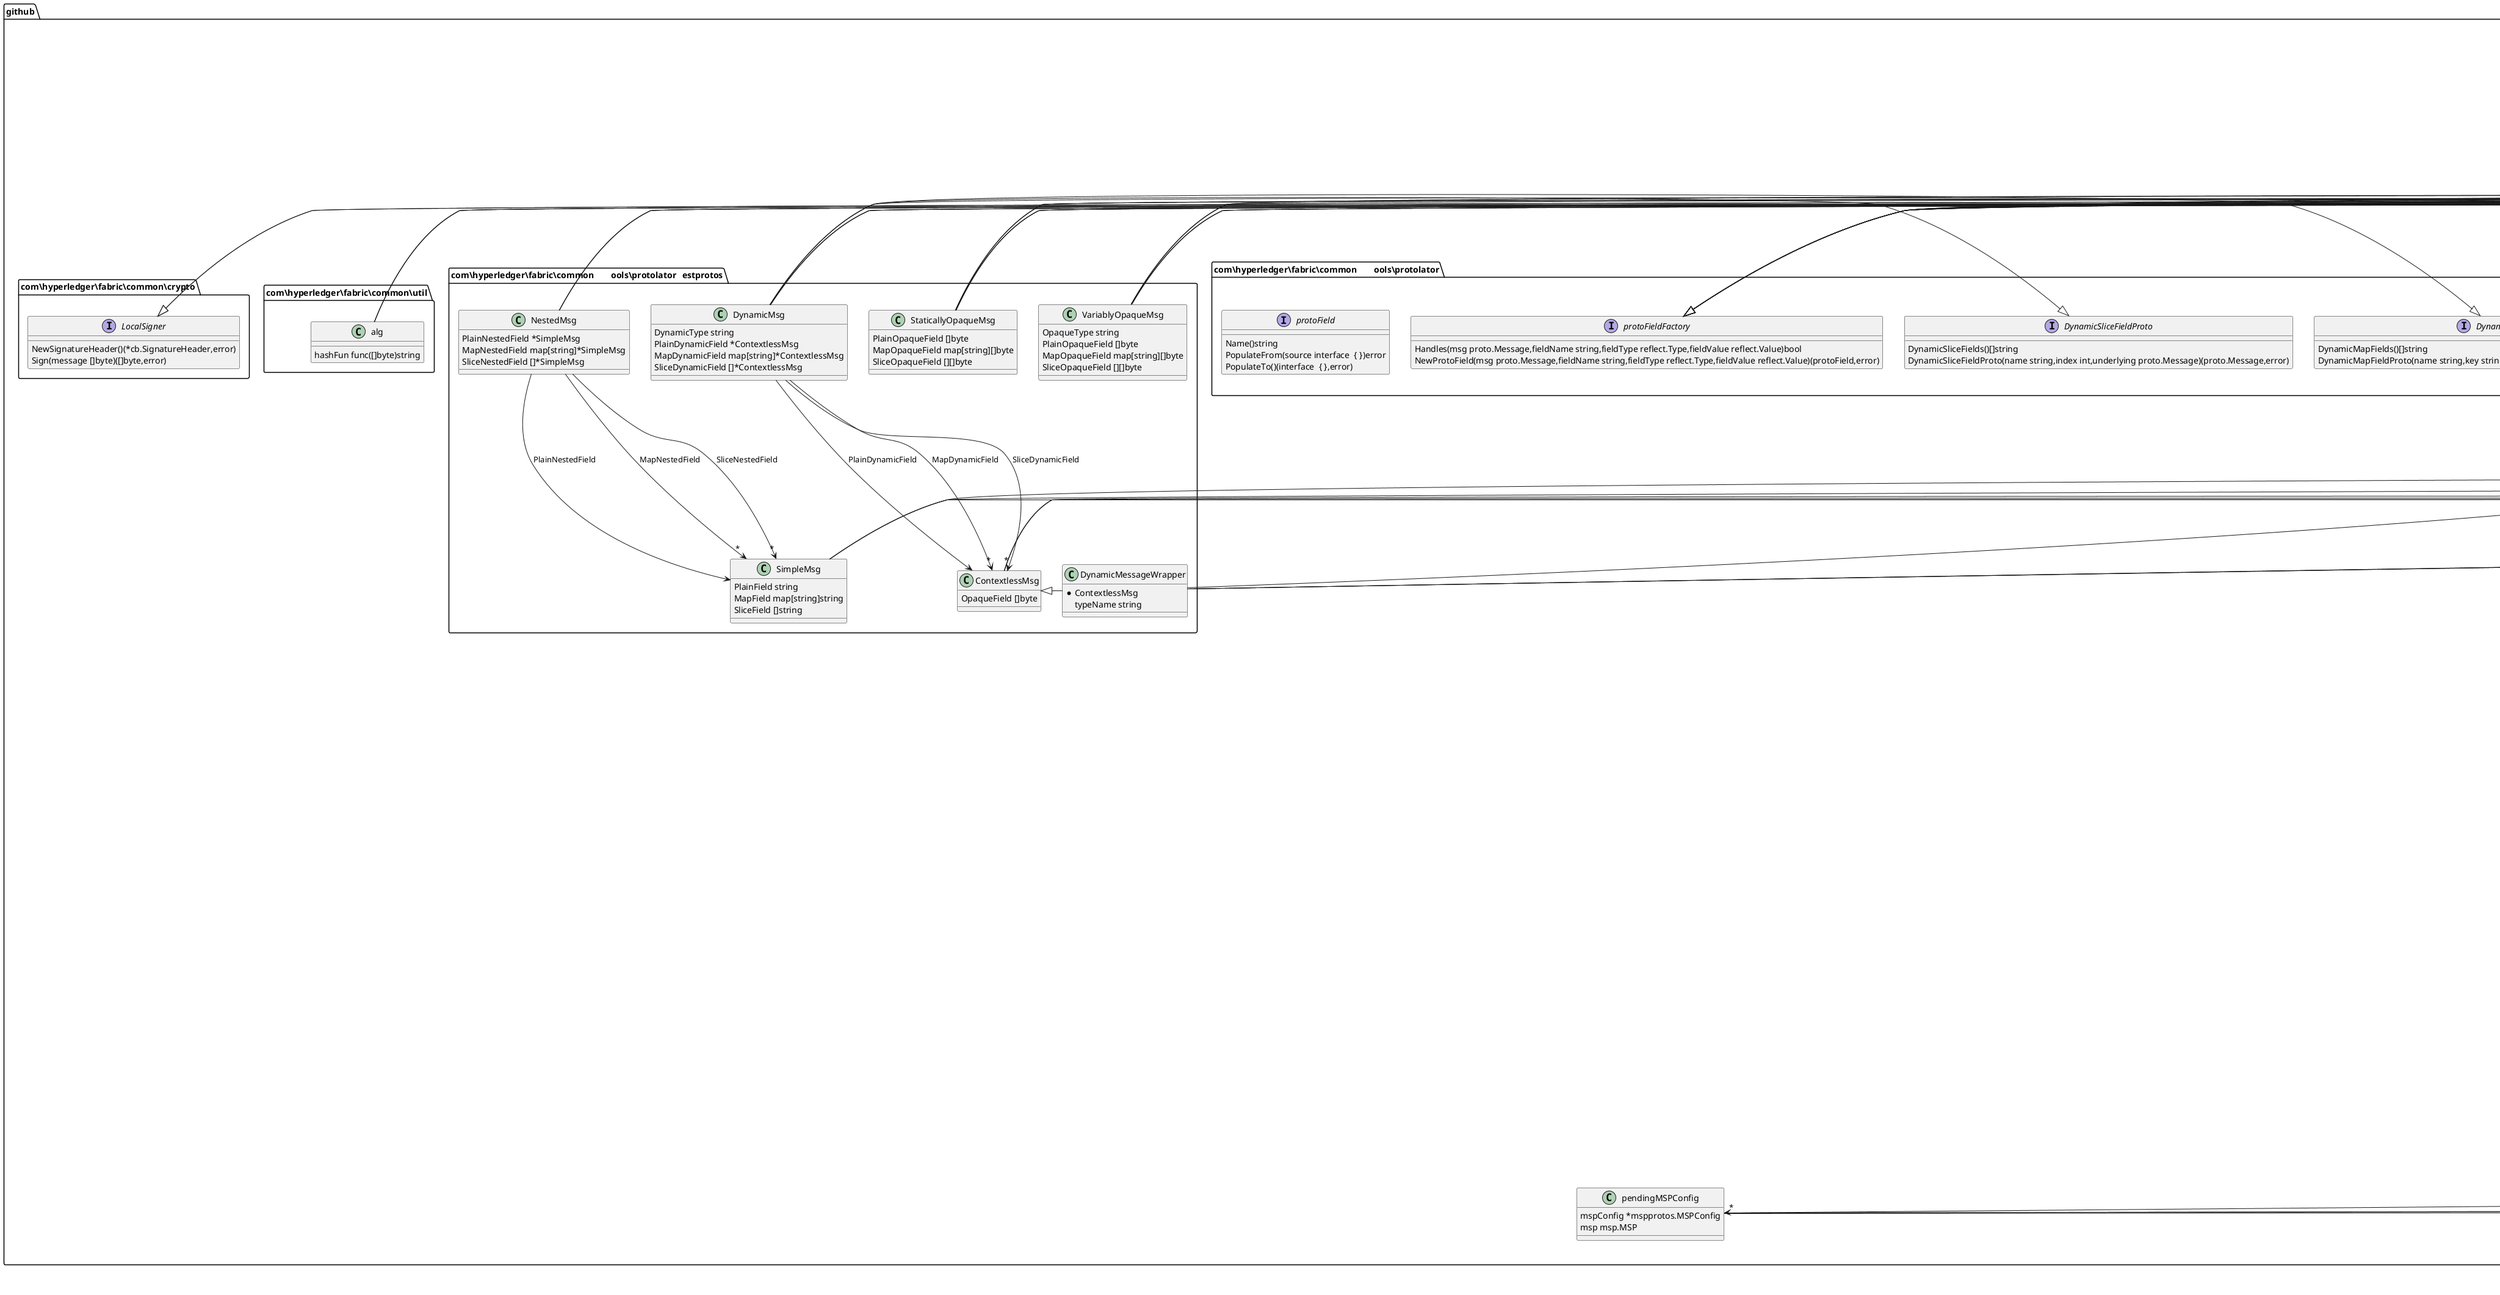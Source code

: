 @startuml
namespace github.com\\hyperledger\\fabric\\common\\cauthdsl {
 class provider {
  deserializer msp.IdentityDeserializer
}
}
namespace github.com\\hyperledger\\fabric\\common\\cauthdsl {
 class policy {
  evaluator func([]*cb.SignedData,[]bool)bool
}
}
namespace github.com\\hyperledger\\fabric\\common\\cauthdsl {
 class context {
  IDNum int
  principals []*msp.MSPPrincipal
}
}
namespace github.com\\hyperledger\\fabric\\common\\config {
 class ApplicationGroup {
  *Proposer
  *ApplicationConfig
  mspConfig *msp.MSPConfigHandler
}
}
namespace github.com\\hyperledger\\fabric\\common\\config {
 class ApplicationConfig {
  *standardValues
  applicationGroup *ApplicationGroup
  applicationOrgs map[string]ApplicationOrg
}
}
namespace github.com\\hyperledger\\fabric\\common\\config {
 class ApplicationOrgProtos {
  AnchorPeers *pb.AnchorPeers
}
}
namespace github.com\\hyperledger\\fabric\\common\\config {
 class ApplicationOrgConfig {
  *OrganizationConfig
  protos *ApplicationOrgProtos
  applicationOrgGroup *ApplicationOrgGroup
}
}
namespace github.com\\hyperledger\\fabric\\common\\config {
 class ApplicationOrgGroup {
  *Proposer
  *OrganizationGroup
  *ApplicationOrgConfig
}
}
namespace github.com\\hyperledger\\fabric\\common\\config {
 class ChannelProtos {
  HashingAlgorithm *cb.HashingAlgorithm
  BlockDataHashingStructure *cb.BlockDataHashingStructure
  OrdererAddresses *cb.OrdererAddresses
  Consortium *cb.Consortium
}
}
namespace github.com\\hyperledger\\fabric\\common\\config {
 class channelConfigSetter {
  target **ChannelConfig
  *ChannelConfig
}
}
namespace github.com\\hyperledger\\fabric\\common\\config {
 class ChannelGroup {
  *ChannelConfig
  *Proposer
  mspConfigHandler *msp.MSPConfigHandler
}
}
namespace github.com\\hyperledger\\fabric\\common\\config {
 class ChannelConfig {
  *standardValues
  protos *ChannelProtos
  hashingAlgorithm func(input []byte)[]byte
  appConfig *ApplicationGroup
  ordererConfig *OrdererGroup
  consortiumsConfig *ConsortiumsGroup
}
}
namespace github.com\\hyperledger\\fabric\\common\\config {
 class ConsortiumProtos {
  ChannelCreationPolicy *cb.Policy
}
}
namespace github.com\\hyperledger\\fabric\\common\\config {
 class ConsortiumGroup {
  *Proposer
  *ConsortiumConfig
  mspConfig *msp.MSPConfigHandler
}
}
namespace github.com\\hyperledger\\fabric\\common\\config {
 class ConsortiumConfig {
  *standardValues
  protos *ConsortiumProtos
  orgs map[string]*OrganizationGroup
  consortiumGroup *ConsortiumGroup
}
}
namespace github.com\\hyperledger\\fabric\\common\\config {
 class ConsortiumsGroup {
  *Proposer
  *ConsortiumsConfig
  mspConfig *msp.MSPConfigHandler
}
}
namespace github.com\\hyperledger\\fabric\\common\\config {
 class ConsortiumsConfig {
  *standardValues
  consortiums map[string]Consortium
  consortiumsGroup *ConsortiumsGroup
}
}
namespace github.com\\hyperledger\\fabric\\common\\config\\msp {
 class pendingMSPConfig {
  mspConfig *mspprotos.MSPConfig
  msp msp.MSP
}
}
namespace github.com\\hyperledger\\fabric\\common\\config\\msp {
 class mspConfigStore {
  idMap map[string]*pendingMSPConfig
  proposedMgr msp.MSPManager
}
}
namespace github.com\\hyperledger\\fabric\\common\\config\\msp {
 class MSPConfigHandler {
  pendingConfig map[interface  { }]*mspConfigStore
  pendingLock sync.RWMutex
  msp.MSPManager
}
}
namespace github.com\\hyperledger\\fabric\\common\\config {
 class OrdererProtos {
  ConsensusType *ab.ConsensusType
  BatchSize *ab.BatchSize
  BatchTimeout *ab.BatchTimeout
  KafkaBrokers *ab.KafkaBrokers
  ChannelRestrictions *ab.ChannelRestrictions
}
}
namespace github.com\\hyperledger\\fabric\\common\\config {
 class OrdererGroup {
  *Proposer
  *OrdererConfig
  mspConfig *msp.MSPConfigHandler
}
}
namespace github.com\\hyperledger\\fabric\\common\\config {
 class OrdererConfig {
  *standardValues
  protos *OrdererProtos
  ordererGroup *OrdererGroup
  orgs map[string]Org
  batchTimeout time.Duration
}
}
namespace github.com\\hyperledger\\fabric\\common\\config {
 class OrganizationProtos {
  MSP *mspprotos.MSPConfig
}
}
namespace github.com\\hyperledger\\fabric\\common\\config {
 class OrganizationConfig {
  *standardValues
  protos *OrganizationProtos
  organizationGroup *OrganizationGroup
  msp msp.MSP
  mspID string
}
}
namespace github.com\\hyperledger\\fabric\\common\\config {
 class OrganizationGroup {
  *Proposer
  *OrganizationConfig
  name string
  mspConfigHandler *mspconfig.MSPConfigHandler
}
}
namespace github.com\\hyperledger\\fabric\\common\\config {
 class config {
  allocated Values
  groups map[string]ValueProposer
}
}
namespace github.com\\hyperledger\\fabric\\common\\config {
 class Proposer {
  vh Handler
  pending map[interface  { }]*config
  current *config
  pendingLock sync.RWMutex
}
}
namespace github.com\\hyperledger\\fabric\\common\\config {
 class Root {
  channel *ChannelGroup
  mspConfigHandler *msp.MSPConfigHandler
}
}
namespace github.com\\hyperledger\\fabric\\common\\config {
 class failDeserializer {
}
}
namespace github.com\\hyperledger\\fabric\\common\\config {
 class standardValues {
  lookup map[string]proto.Message
}
}
namespace github.com\\hyperledger\\fabric\\common\\configtx {
 class comparable {
  *cb.ConfigGroup
  *cb.ConfigValue
  *cb.ConfigPolicy
  key string
  path []string
}
}
namespace github.com\\hyperledger\\fabric\\common\\configtx {
 class configResult {
  tx interface  { }
  groupName string
  groupKey string
  group *cb.ConfigGroup
  valueHandler config.ValueProposer
  policyHandler policies.Proposer
  subResults []*configResult
  deserializedValues map[string]proto.Message
  deserializedPolicies map[string]proto.Message
}
}
namespace github.com\\hyperledger\\fabric\\common\\configtx {
 class resources {
  policyManager *policies.ManagerImpl
  configRoot *config.Root
  mspConfigHandler *configtxmsp.MSPConfigHandler
}
}
namespace github.com\\hyperledger\\fabric\\common\\configtx {
 class policyProposerRoot {
  policyManager policies.Proposer
}
}
namespace github.com\\hyperledger\\fabric\\common\\configtx {
 class initializer {
  *resources
  ppr *policyProposerRoot
}
}
namespace github.com\\hyperledger\\fabric\\common\\configtx {
 class configSet {
  channelID string
  sequence uint64
  configMap map[string]comparable
  configEnv *cb.ConfigEnvelope
}
}
namespace github.com\\hyperledger\\fabric\\common\\configtx {
 class configManager {
  api.Resources
  callOnUpdate []func(api.Manager)
  initializer api.Initializer
  current *configSet
}
}
namespace github.com\\hyperledger\\fabric\\common\\configtx {
 class simpleTemplate {
  configGroup *cb.ConfigGroup
}
}
namespace github.com\\hyperledger\\fabric\\common\\configtx {
 class compositeTemplate {
  templates []Template
}
}
namespace github.com\\hyperledger\\fabric\\common\\configtx {
 class modPolicySettingTemplate {
  modPolicy string
  template Template
}
}
namespace github.com\\hyperledger\\fabric\\common\\configtx {
 class channelCreationTemplate {
  consortiumName string
  orgs []string
}
}
namespace github.com\\hyperledger\\fabric\\common\\configtx\\tool\\localconfig {
 class TopLevel {
  Profiles map[string]*Profile
  Organizations []*Organization
  Application *Application
  Orderer *Orderer
}
}
namespace github.com\\hyperledger\\fabric\\common\\configtx\\tool\\localconfig {
 class Profile {
  Consortium string
  Application *Application
  Orderer *Orderer
  Consortiums map[string]*Consortium
}
}
namespace github.com\\hyperledger\\fabric\\common\\configtx\\tool\\localconfig {
 class Consortium {
  Organizations []*Organization
}
}
namespace github.com\\hyperledger\\fabric\\common\\configtx\\tool\\localconfig {
 class Application {
  Organizations []*Organization
}
}
namespace github.com\\hyperledger\\fabric\\common\\configtx\\tool\\localconfig {
 class Organization {
  Name string
  ID string
  MSPDir string
  AdminPrincipal string
  AnchorPeers []*AnchorPeer
}
}
namespace github.com\\hyperledger\\fabric\\common\\configtx\\tool\\localconfig {
 class AnchorPeer {
  Host string
  Port int
}
}
namespace github.com\\hyperledger\\fabric\\common\\configtx\\tool\\localconfig {
 class ApplicationOrganization {
  Organization
}
}
namespace github.com\\hyperledger\\fabric\\common\\configtx\\tool\\localconfig {
 class Orderer {
  OrdererType string
  Addresses []string
  BatchTimeout time.Duration
  BatchSize BatchSize
  Kafka Kafka
  Organizations []*Organization
  MaxChannels uint64
}
}
namespace github.com\\hyperledger\\fabric\\common\\configtx\\tool\\localconfig {
 class BatchSize {
  MaxMessageCount uint32
  AbsoluteMaxBytes uint32
  PreferredMaxBytes uint32
}
}
namespace github.com\\hyperledger\\fabric\\common\\configtx\\tool\\localconfig {
 class Kafka {
  Brokers []string
}
}
namespace github.com\\hyperledger\\fabric\\common\\configtx\\tool\\provisional {
 class bootstrapper {
  channelGroups []*cb.ConfigGroup
  ordererGroups []*cb.ConfigGroup
  applicationGroups []*cb.ConfigGroup
  consortiumsGroups []*cb.ConfigGroup
}
}
namespace github.com\\hyperledger\\fabric\\common\\errors {
 class callError {
  stack callstack
  componentcode string
  reasoncode string
  message string
  args []interface  { }
  stackGetter func(callstack)string
  prevErr error
}
}
namespace github.com\\hyperledger\\fabric\\common\\flogging {
 class grpclogger {
  logger *logging.Logger
}
}
namespace github.com\\hyperledger\\fabric\\common\\genesis {
 class factory {
  template configtx.Template
}
}
namespace github.com\\hyperledger\\fabric\\common\\ledger\\blkstorage {
 class IndexConfig {
  AttrsToIndex []IndexableAttr
}
}
namespace github.com\\hyperledger\\fabric\\common\\ledger\\blkstorage\\fsblkstorage {
 class serializedBlockInfo {
  blockHeader *common.BlockHeader
  txOffsets []*txindexInfo
  metadata *common.BlockMetadata
}
}
namespace github.com\\hyperledger\\fabric\\common\\ledger\\blkstorage\\fsblkstorage {
 class txindexInfo {
  txID string
  loc *locPointer
}
}
namespace github.com\\hyperledger\\fabric\\common\\ledger\\blkstorage\\fsblkstorage {
 class blockfileStream {
  fileNum int
  file *os.File
  reader *bufio.Reader
  currentOffset int64
}
}
namespace github.com\\hyperledger\\fabric\\common\\ledger\\blkstorage\\fsblkstorage {
 class blockStream {
  rootDir string
  currentFileNum int
  endFileNum int
  currentFileStream *blockfileStream
}
}
namespace github.com\\hyperledger\\fabric\\common\\ledger\\blkstorage\\fsblkstorage {
 class blockPlacementInfo {
  fileNum int
  blockStartOffset int64
  blockBytesOffset int64
}
}
namespace github.com\\hyperledger\\fabric\\common\\ledger\\blkstorage\\fsblkstorage {
 class blockfileMgr {
  rootDir string
  conf *Conf
  db *leveldbhelper.DBHandle
  index index
  cpInfo *checkpointInfo
  cpInfoCond *sync.Cond
  currentFileWriter *blockfileWriter
  bcInfo atomic.Value
}
}
namespace github.com\\hyperledger\\fabric\\common\\ledger\\blkstorage\\fsblkstorage {
 class checkpointInfo {
  latestFileChunkSuffixNum int
  latestFileChunksize int
  isChainEmpty bool
  lastBlockNumber uint64
}
}
namespace github.com\\hyperledger\\fabric\\common\\ledger\\blkstorage\\fsblkstorage {
 class blockfileWriter {
  filePath string
  file *os.File
}
}
namespace github.com\\hyperledger\\fabric\\common\\ledger\\blkstorage\\fsblkstorage {
 class blockfileReader {
  file *os.File
}
}
namespace github.com\\hyperledger\\fabric\\common\\ledger\\blkstorage\\fsblkstorage {
 class blockIdxInfo {
  blockNum uint64
  blockHash []byte
  flp *fileLocPointer
  txOffsets []*txindexInfo
  metadata *common.BlockMetadata
}
}
namespace github.com\\hyperledger\\fabric\\common\\ledger\\blkstorage\\fsblkstorage {
 class blockIndex {
  indexItemsMap map[blkstorage.IndexableAttr]bool
  db *leveldbhelper.DBHandle
}
}
namespace github.com\\hyperledger\\fabric\\common\\ledger\\blkstorage\\fsblkstorage {
 class locPointer {
  offset int
  bytesLength int
}
}
namespace github.com\\hyperledger\\fabric\\common\\ledger\\blkstorage\\fsblkstorage {
 class fileLocPointer {
  fileSuffixNum int
  locPointer
}
}
namespace github.com\\hyperledger\\fabric\\common\\ledger\\blkstorage\\fsblkstorage {
 class blocksItr {
  mgr *blockfileMgr
  maxBlockNumAvailable uint64
  blockNumToRetrieve uint64
  stream *blockStream
  closeMarker bool
  closeMarkerLock *sync.Mutex
}
}
namespace github.com\\hyperledger\\fabric\\common\\ledger\\blkstorage\\fsblkstorage {
 class Conf {
  blockStorageDir string
  maxBlockfileSize int
}
}
namespace github.com\\hyperledger\\fabric\\common\\ledger\\blkstorage\\fsblkstorage {
 class fsBlockStore {
  id string
  conf *Conf
  fileMgr *blockfileMgr
}
}
namespace github.com\\hyperledger\\fabric\\common\\ledger\\blkstorage\\fsblkstorage {
 class FsBlockstoreProvider {
  conf *Conf
  indexConfig *blkstorage.IndexConfig
  leveldbProvider *leveldbhelper.Provider
}
}
namespace github.com\\hyperledger\\fabric\\common\\ledger\\testutil {
 class BlockGenerator {
  blockNum uint64
  previousHash []byte
  signTxs bool
  t *testing.T
}
}
namespace github.com\\hyperledger\\fabric\\common\\ledger\\util\\leveldbhelper {
 class Conf {
  DBPath string
}
}
namespace github.com\\hyperledger\\fabric\\common\\ledger\\util\\leveldbhelper {
 class DB {
  conf *Conf
  db *leveldb.DB
  dbState dbState
  mux sync.Mutex
  readOpts *opt.ReadOptions
  writeOptsNoSync *opt.WriteOptions
  writeOptsSync *opt.WriteOptions
}
}
namespace github.com\\hyperledger\\fabric\\common\\ledger\\util\\leveldbhelper {
 class Provider {
  db *DB
  dbHandles map[string]*DBHandle
  mux sync.Mutex
}
}
namespace github.com\\hyperledger\\fabric\\common\\ledger\\util\\leveldbhelper {
 class DBHandle {
  dbName string
  db *DB
}
}
namespace github.com\\hyperledger\\fabric\\common\\ledger\\util\\leveldbhelper {
 class UpdateBatch {
  KVs map[string][]byte
}
}
namespace github.com\\hyperledger\\fabric\\common\\ledger\\util\\leveldbhelper {
 class Iterator {
  iterator.Iterator
}
}
namespace github.com\\hyperledger\\fabric\\common\\ledger\\util {
 class Buffer {
  buf *proto.Buffer
  position int
}
}
namespace github.com\\hyperledger\\fabric\\common\\localmsp {
 class mspSigner {
}
}
namespace github.com\\hyperledger\\fabric\\common\\mocks\\config {
 class Channel {
  HashingAlgorithmVal func([]byte)[]byte
  BlockDataHashingStructureWidthVal uint32
  OrdererAddressesVal []string
}
}
namespace github.com\\hyperledger\\fabric\\common\\mocks\\config {
 class Orderer {
  ConsensusTypeVal string
  BatchSizeVal *ab.BatchSize
  BatchTimeoutVal time.Duration
  KafkaBrokersVal []string
  MaxChannelsCountVal uint64
  OrganizationsVal map[string]config.Org
}
}
namespace github.com\\hyperledger\\fabric\\common\\mocks\\configtx {
 class Resources {
  PolicyManagerVal *mockpolicies.Manager
  ChannelConfigVal config.Channel
  OrdererConfigVal config.Orderer
  ApplicationConfigVal config.Application
  ConsortiumsConfigVal config.Consortiums
  MSPManagerVal msp.MSPManager
}
}
namespace github.com\\hyperledger\\fabric\\common\\mocks\\configtx {
 class Transactional {
}
}
namespace github.com\\hyperledger\\fabric\\common\\mocks\\configtx {
 class Initializer {
  Resources
  PolicyProposerVal *PolicyProposer
  ValueProposerVal *ValueProposer
}
}
namespace github.com\\hyperledger\\fabric\\common\\mocks\\configtx {
 class PolicyProposer {
  Transactional
  LastKey string
  LastPolicy *cb.ConfigPolicy
  ErrorForProposePolicy error
}
}
namespace github.com\\hyperledger\\fabric\\common\\mocks\\configtx {
 class ValueProposer {
  Transactional
  LastKey string
  LastValue *cb.ConfigValue
  ErrorForProposeConfig error
  DeserializeReturn proto.Message
  DeserializeError error
}
}
namespace github.com\\hyperledger\\fabric\\common\\mocks\\configtx {
 class Manager {
  Initializer
  ChainIDVal string
  SequenceVal uint64
  ApplyVal error
  AppliedConfigUpdateEnvelope *cb.ConfigEnvelope
  ValidateVal error
  ProposeConfigUpdateError error
  ProposeConfigUpdateVal *cb.ConfigEnvelope
  ConfigEnvelopeVal *cb.ConfigEnvelope
}
}
namespace github.com\\hyperledger\\fabric\\common\\mocks\\crypto {
 class LocalSigner {
  Identity []byte
  Nonce []byte
}
}
namespace github.com\\hyperledger\\fabric\\common\\mocks\\ledger {
 class MockQueryExecutor {
  State map[string]map[string][]byte
}
}
namespace github.com\\hyperledger\\fabric\\common\\mocks\\msp {
 class noopmsp {
}
}
namespace github.com\\hyperledger\\fabric\\common\\mocks\\msp {
 class noopidentity {
}
}
namespace github.com\\hyperledger\\fabric\\common\\mocks\\msp {
 class noopsigningidentity {
  noopidentity
}
}
namespace github.com\\hyperledger\\fabric\\common\\mocks\\peer {
 class MockResponseSet {
  DoneFunc func(int,error)
  ErrorFunc func(int,error)
  Responses []*MockResponse
}
}
namespace github.com\\hyperledger\\fabric\\common\\mocks\\peer {
 class MockResponse {
  RecvMsg *pb.ChaincodeMessage
  RespMsg interface  { }
}
}
namespace github.com\\hyperledger\\fabric\\common\\mocks\\peer {
 class MockCCComm {
  name string
  bailOnError bool
  keepAlive *pb.ChaincodeMessage
  recvStream chan *pb.ChaincodeMessage
  sendStream chan *pb.ChaincodeMessage
  respIndex int
  respSet *MockResponseSet
  pong bool
}
}
namespace github.com\\hyperledger\\fabric\\common\\mocks\\peer {
 class MockPeerCCSupport {
  ccStream map[string]*MockCCComm
}
}
namespace github.com\\hyperledger\\fabric\\common\\mocks\\policies {
 class Policy {
  Err error
}
}
namespace github.com\\hyperledger\\fabric\\common\\mocks\\policies {
 class Manager {
  Policy *Policy
  BasePathVal string
  PolicyMap map[string]policies.Policy
  SubManagersMap map[string]*Manager
}
}
namespace github.com\\hyperledger\\fabric\\common\\mocks\\scc {
 class MocksccProviderFactory {
  Qe *lm.MockQueryExecutor
  QErr error
}
}
namespace github.com\\hyperledger\\fabric\\common\\mocks\\scc {
 class mocksccProviderImpl {
  Qe *lm.MockQueryExecutor
  QErr error
}
}
namespace github.com\\hyperledger\\fabric\\common\\policies {
 class implicitMetaPolicy {
  conf *cb.ImplicitMetaPolicy
  threshold int
  subPolicies []Policy
}
}
namespace github.com\\hyperledger\\fabric\\common\\policies {
 class policyConfig {
  policies map[string]Policy
  managers map[string]*ManagerImpl
  imps []*implicitMetaPolicy
}
}
namespace github.com\\hyperledger\\fabric\\common\\policies {
 class ManagerImpl {
  parent *ManagerImpl
  basePath string
  fqPrefix string
  providers map[int32]Provider
  config *policyConfig
  pendingConfig map[interface  { }]*policyConfig
  pendingLock sync.RWMutex
  SuppressSanityLogMessages bool
}
}
namespace github.com\\hyperledger\\fabric\\common\\tools\\configtxlator\\sanitycheck {
 class Messages {
  GeneralErrors []string
  ElementWarnings []*ElementMessage
  ElementErrors []*ElementMessage
}
}
namespace github.com\\hyperledger\\fabric\\common\\tools\\configtxlator\\sanitycheck {
 class ElementMessage {
  Path string
  Message string
}
}
namespace github.com\\hyperledger\\fabric\\common\\tools\\cryptogen\\ca {
 class CA {
  Name string
  Signer crypto.Signer
  SignCert *x509.Certificate
}
}
namespace github.com\\hyperledger\\fabric\\common\\tools\\cryptogen {
 class HostnameData {
  Prefix string
  Index int
  Domain string
}
}
namespace github.com\\hyperledger\\fabric\\common\\tools\\cryptogen {
 class SpecData {
  Hostname string
  Domain string
  CommonName string
}
}
namespace github.com\\hyperledger\\fabric\\common\\tools\\cryptogen {
 class NodeTemplate {
  Count int
  Start int
  Hostname string
  SANS []string
}
}
namespace github.com\\hyperledger\\fabric\\common\\tools\\cryptogen {
 class NodeSpec {
  Hostname string
  CommonName string
  SANS []string
}
}
namespace github.com\\hyperledger\\fabric\\common\\tools\\cryptogen {
 class UsersSpec {
  Count int
}
}
namespace github.com\\hyperledger\\fabric\\common\\tools\\cryptogen {
 class OrgSpec {
  Name string
  Domain string
  CA NodeSpec
  Template NodeTemplate
  Specs []NodeSpec
  Users UsersSpec
}
}
namespace github.com\\hyperledger\\fabric\\common\\tools\\cryptogen {
 class Config {
  OrdererOrgs []OrgSpec
  PeerOrgs []OrgSpec
}
}
namespace github.com\\hyperledger\\fabric\\common\\tools\\protolator {
 class dynamicFieldFactory {
}
}
namespace github.com\\hyperledger\\fabric\\common\\tools\\protolator {
 class dynamicMapFieldFactory {
}
}
namespace github.com\\hyperledger\\fabric\\common\\tools\\protolator {
 class dynamicSliceFieldFactory {
}
}
namespace github.com\\hyperledger\\fabric\\common\\tools\\protolator {
 class baseField {
  msg proto.Message
  name string
  fType reflect.Type
  vType reflect.Type
  value reflect.Value
}
}
namespace github.com\\hyperledger\\fabric\\common\\tools\\protolator {
 class plainField {
  baseField
  populateFrom func(source interface  { },destType reflect.Type)(reflect.Value,error)
  populateTo func(source reflect.Value)(interface  { },error)
}
}
namespace github.com\\hyperledger\\fabric\\common\\tools\\protolator {
 class mapField {
  baseField
  populateFrom func(key string,value interface  { },destType reflect.Type)(reflect.Value,error)
  populateTo func(key string,value reflect.Value)(interface  { },error)
}
}
namespace github.com\\hyperledger\\fabric\\common\\tools\\protolator {
 class sliceField {
  baseField
  populateTo func(i int,source reflect.Value)(interface  { },error)
  populateFrom func(i int,source interface  { },destType reflect.Type)(reflect.Value,error)
}
}
namespace github.com\\hyperledger\\fabric\\common\\tools\\protolator {
 class nestedFieldFactory {
}
}
namespace github.com\\hyperledger\\fabric\\common\\tools\\protolator {
 class nestedMapFieldFactory {
}
}
namespace github.com\\hyperledger\\fabric\\common\\tools\\protolator {
 class nestedSliceFieldFactory {
}
}
namespace github.com\\hyperledger\\fabric\\common\\tools\\protolator {
 class staticallyOpaqueFieldFactory {
}
}
namespace github.com\\hyperledger\\fabric\\common\\tools\\protolator {
 class staticallyOpaqueMapFieldFactory {
}
}
namespace github.com\\hyperledger\\fabric\\common\\tools\\protolator {
 class staticallyOpaqueSliceFieldFactory {
}
}
namespace github.com\\hyperledger\\fabric\\common\\tools\\protolator\\testprotos {
 class DynamicMessageWrapper {
  *ContextlessMsg
  typeName string
}
}
namespace github.com\\hyperledger\\fabric\\common\\tools\\protolator\\testprotos {
 class SimpleMsg {
  PlainField string
  MapField map[string]string
  SliceField []string
}
}
namespace github.com\\hyperledger\\fabric\\common\\tools\\protolator\\testprotos {
 class NestedMsg {
  PlainNestedField *SimpleMsg
  MapNestedField map[string]*SimpleMsg
  SliceNestedField []*SimpleMsg
}
}
namespace github.com\\hyperledger\\fabric\\common\\tools\\protolator\\testprotos {
 class StaticallyOpaqueMsg {
  PlainOpaqueField []byte
  MapOpaqueField map[string][]byte
  SliceOpaqueField [][]byte
}
}
namespace github.com\\hyperledger\\fabric\\common\\tools\\protolator\\testprotos {
 class VariablyOpaqueMsg {
  OpaqueType string
  PlainOpaqueField []byte
  MapOpaqueField map[string][]byte
  SliceOpaqueField [][]byte
}
}
namespace github.com\\hyperledger\\fabric\\common\\tools\\protolator\\testprotos {
 class DynamicMsg {
  DynamicType string
  PlainDynamicField *ContextlessMsg
  MapDynamicField map[string]*ContextlessMsg
  SliceDynamicField []*ContextlessMsg
}
}
namespace github.com\\hyperledger\\fabric\\common\\tools\\protolator\\testprotos {
 class ContextlessMsg {
  OpaqueField []byte
}
}
namespace github.com\\hyperledger\\fabric\\common\\tools\\protolator {
 class variablyOpaqueFieldFactory {
}
}
namespace github.com\\hyperledger\\fabric\\common\\tools\\protolator {
 class variablyOpaqueMapFieldFactory {
}
}
namespace github.com\\hyperledger\\fabric\\common\\tools\\protolator {
 class variablyOpaqueSliceFieldFactory {
}
}
namespace github.com\\hyperledger\\fabric\\common\\util {
 class alg {
  hashFun func([]byte)string
}
}
namespace github.com\\hyperledger\\fabric\\common\\config {
 interface Org  {
  Name()string
  MSPID()string
}
}
namespace github.com\\hyperledger\\fabric\\common\\config {
 interface ApplicationOrg  {
  AnchorPeers()[]*pb.AnchorPeer
}
}
namespace github.com\\hyperledger\\fabric\\common\\config {
 interface Application  {
  Organizations()map[string]ApplicationOrg
}
}
namespace github.com\\hyperledger\\fabric\\common\\config {
 interface Channel  {
  HashingAlgorithm()func(input []byte)[]byte
  BlockDataHashingStructureWidth()uint32
  OrdererAddresses()[]string
}
}
namespace github.com\\hyperledger\\fabric\\common\\config {
 interface Consortiums  {
  Consortiums()map[string]Consortium
}
}
namespace github.com\\hyperledger\\fabric\\common\\config {
 interface Consortium  {
  ChannelCreationPolicy()*cb.Policy
}
}
namespace github.com\\hyperledger\\fabric\\common\\config {
 interface Orderer  {
  ConsensusType()string
  BatchSize()*ab.BatchSize
  BatchTimeout()time.Duration
  MaxChannelsCount()uint64
  KafkaBrokers()[]string
  Organizations()map[string]Org
}
}
namespace github.com\\hyperledger\\fabric\\common\\config {
 interface ValueProposer  {
  BeginValueProposals(tx interface  { },groups []string)(ValueDeserializer,[]ValueProposer,error)
  RollbackProposals(tx interface  { })
  PreCommit(tx interface  { })error
  CommitProposals(tx interface  { })
}
}
namespace github.com\\hyperledger\\fabric\\common\\config {
 interface ChannelValues  {
  HashingAlgorithm()func(input []byte)[]byte
  BlockDataHashingStructureWidth()uint32
  OrdererAddresses()[]string
}
}
namespace github.com\\hyperledger\\fabric\\common\\config {
 interface ValueDeserializer  {
  Deserialize(key string,value []byte)(proto.Message,error)
}
}
namespace github.com\\hyperledger\\fabric\\common\\config {
 interface Values  {
  Validate(interface  { },map[string]ValueProposer)error
  Commit()
}
}
namespace github.com\\hyperledger\\fabric\\common\\config {
 interface Handler  {
  Allocate()Values
  NewGroup(name string)(ValueProposer,error)
}
}
namespace github.com\\hyperledger\\fabric\\common\\configtx\\api {
 interface Manager  {
  Apply(configEnv *cb.ConfigEnvelope)error
  Validate(configEnv *cb.ConfigEnvelope)error
  ProposeConfigUpdate(configtx *cb.Envelope)(*cb.ConfigEnvelope,error)
  ChainID()string
  ConfigEnvelope()*cb.ConfigEnvelope
  Sequence()uint64
}
}
namespace github.com\\hyperledger\\fabric\\common\\configtx\\api {
 interface Resources  {
  PolicyManager()policies.Manager
  ChannelConfig()config.Channel
  OrdererConfig()(config.Orderer,bool)
  ConsortiumsConfig()(config.Consortiums,bool)
  ApplicationConfig()(config.Application,bool)
  MSPManager()msp.MSPManager
}
}
namespace github.com\\hyperledger\\fabric\\common\\configtx\\api {
 interface Transactional  {
  RollbackProposals(tx interface  { })
  PreCommit(tx interface  { })error
  CommitProposals(tx interface  { })
}
}
namespace github.com\\hyperledger\\fabric\\common\\configtx\\api {
 interface PolicyHandler  {
  BeginConfig(tx interface  { },groups []string)([]PolicyHandler,error)
  ProposePolicy(tx interface  { },key string,path []string,policy *cb.ConfigPolicy)(proto.Message,error)
}
}
namespace github.com\\hyperledger\\fabric\\common\\configtx\\api {
 interface Proposer  {
  ValueProposer()config.ValueProposer
  PolicyProposer()policies.Proposer
}
}
namespace github.com\\hyperledger\\fabric\\common\\configtx\\api {
 interface Initializer  {
}
}
namespace github.com\\hyperledger\\fabric\\common\\configtx {
 interface ConfigResult  {
  JSON()string
}
}
namespace github.com\\hyperledger\\fabric\\common\\configtx {
 interface Template  {
  Envelope(chainID string)(*cb.ConfigUpdateEnvelope,error)
}
}
namespace github.com\\hyperledger\\fabric\\common\\configtx\\tool\\provisional {
 interface Generator  {
  ChannelTemplate()configtx.Template
  GenesisBlockForChannel(channelID string)*cb.Block
}
}
namespace github.com\\hyperledger\\fabric\\common\\crypto {
 interface LocalSigner  {
  NewSignatureHeader()(*cb.SignatureHeader,error)
  Sign(message []byte)([]byte,error)
}
}
namespace github.com\\hyperledger\\fabric\\common\\errors {
 interface CallStackError  {
  GetStack()string
  GetErrorCode()string
  GetComponentCode()string
  GetReasonCode()string
  Message()string
  GenerateStack(bool)CallStackError
  WrapError(error)CallStackError
}
}
namespace github.com\\hyperledger\\fabric\\common\\genesis {
 interface Factory  {
  Block(channelID string)(*cb.Block,error)
}
}
namespace github.com\\hyperledger\\fabric\\common\\ledger\\blkstorage {
 interface BlockStoreProvider  {
  CreateBlockStore(ledgerid string)(BlockStore,error)
  OpenBlockStore(ledgerid string)(BlockStore,error)
  Exists(ledgerid string)(bool,error)
  List()([]string,error)
  Close()
}
}
namespace github.com\\hyperledger\\fabric\\common\\ledger\\blkstorage {
 interface BlockStore  {
  AddBlock(block *common.Block)error
  GetBlockchainInfo()(*common.BlockchainInfo,error)
  RetrieveBlocks(startNum uint64)(ledger.ResultsIterator,error)
  RetrieveBlockByHash(blockHash []byte)(*common.Block,error)
  RetrieveBlockByNumber(blockNum uint64)(*common.Block,error)
  RetrieveTxByID(txID string)(*common.Envelope,error)
  RetrieveTxByBlockNumTranNum(blockNum uint64,tranNum uint64)(*common.Envelope,error)
  RetrieveBlockByTxID(txID string)(*common.Block,error)
  RetrieveTxValidationCodeByTxID(txID string)(peer.TxValidationCode,error)
  Shutdown()
}
}
namespace github.com\\hyperledger\\fabric\\common\\ledger\\blkstorage\\fsblkstorage {
 interface index  {
  getLastBlockIndexed()(uint64,error)
  indexBlock(blockIdxInfo *blockIdxInfo)error
  getBlockLocByHash(blockHash []byte)(*fileLocPointer,error)
  getBlockLocByBlockNum(blockNum uint64)(*fileLocPointer,error)
  getTxLoc(txID string)(*fileLocPointer,error)
  getTXLocByBlockNumTranNum(blockNum uint64,tranNum uint64)(*fileLocPointer,error)
  getBlockLocByTxID(txID string)(*fileLocPointer,error)
  getTxValidationCodeByTxID(txID string)(peer.TxValidationCode,error)
}
}
namespace github.com\\hyperledger\\fabric\\common\\ledger {
 interface Ledger  {
  GetBlockchainInfo()(*common.BlockchainInfo,error)
  GetBlockByNumber(blockNumber uint64)(*common.Block,error)
  GetBlocksIterator(startBlockNumber uint64)(ResultsIterator,error)
  Close()
  Commit(block *common.Block)error
}
}
namespace github.com\\hyperledger\\fabric\\common\\ledger {
 interface ResultsIterator  {
  Next()(QueryResult,error)
  Close()
}
}
namespace github.com\\hyperledger\\fabric\\common\\ledger {
 interface QueryResult  {
}
}
namespace github.com\\hyperledger\\fabric\\common\\ledger {
 interface PrunePolicy  {
}
}
namespace github.com\\hyperledger\\fabric\\common\\policies {
 interface Policy  {
  Evaluate(signatureSet []*cb.SignedData)error
}
}
namespace github.com\\hyperledger\\fabric\\common\\policies {
 interface Manager  {
  GetPolicy(id string)(Policy,bool)
  Manager(path []string)(Manager,bool)
  BasePath()string
  PolicyNames()[]string
}
}
namespace github.com\\hyperledger\\fabric\\common\\policies {
 interface Proposer  {
  BeginPolicyProposals(tx interface  { },groups []string)([]Proposer,error)
  ProposePolicy(tx interface  { },name string,policy *cb.ConfigPolicy)(proto.Message,error)
  RollbackProposals(tx interface  { })
  CommitProposals(tx interface  { })
  PreCommit(tx interface  { })error
}
}
namespace github.com\\hyperledger\\fabric\\common\\policies {
 interface Provider  {
  NewPolicy(data []byte)(Policy,proto.Message,error)
}
}
namespace github.com\\hyperledger\\fabric\\common\\policies {
 interface ChannelPolicyManagerGetter  {
  Manager(channelID string)(Manager,bool)
}
}
namespace github.com\\hyperledger\\fabric\\common\\tools\\protolator {
 interface StaticallyOpaqueFieldProto  {
  StaticallyOpaqueFields()[]string
  StaticallyOpaqueFieldProto(name string)(proto.Message,error)
}
}
namespace github.com\\hyperledger\\fabric\\common\\tools\\protolator {
 interface StaticallyOpaqueMapFieldProto  {
  StaticallyOpaqueMapFields()[]string
  StaticallyOpaqueMapFieldProto(name string,key string)(proto.Message,error)
}
}
namespace github.com\\hyperledger\\fabric\\common\\tools\\protolator {
 interface StaticallyOpaqueSliceFieldProto  {
  StaticallyOpaqueSliceFields()[]string
  StaticallyOpaqueSliceFieldProto(name string,index int)(proto.Message,error)
}
}
namespace github.com\\hyperledger\\fabric\\common\\tools\\protolator {
 interface VariablyOpaqueFieldProto  {
  VariablyOpaqueFields()[]string
  VariablyOpaqueFieldProto(name string)(proto.Message,error)
}
}
namespace github.com\\hyperledger\\fabric\\common\\tools\\protolator {
 interface VariablyOpaqueMapFieldProto  {
  VariablyOpaqueMapFields()[]string
  VariablyOpaqueMapFieldProto(name string,key string)(proto.Message,error)
}
}
namespace github.com\\hyperledger\\fabric\\common\\tools\\protolator {
 interface VariablyOpaqueSliceFieldProto  {
  VariablyOpaqueSliceFields()[]string
  VariablyOpaqueSliceFieldProto(name string,index int)(proto.Message,error)
}
}
namespace github.com\\hyperledger\\fabric\\common\\tools\\protolator {
 interface DynamicFieldProto  {
  DynamicFields()[]string
  DynamicFieldProto(name string,underlying proto.Message)(proto.Message,error)
}
}
namespace github.com\\hyperledger\\fabric\\common\\tools\\protolator {
 interface DynamicMapFieldProto  {
  DynamicMapFields()[]string
  DynamicMapFieldProto(name string,key string,underlying proto.Message)(proto.Message,error)
}
}
namespace github.com\\hyperledger\\fabric\\common\\tools\\protolator {
 interface DynamicSliceFieldProto  {
  DynamicSliceFields()[]string
  DynamicSliceFieldProto(name string,index int,underlying proto.Message)(proto.Message,error)
}
}
namespace github.com\\hyperledger\\fabric\\common\\tools\\protolator {
 interface DecoratedProto  {
  Underlying()proto.Message
}
}
namespace github.com\\hyperledger\\fabric\\common\\tools\\protolator {
 interface protoFieldFactory  {
  Handles(msg proto.Message,fieldName string,fieldType reflect.Type,fieldValue reflect.Value)bool
  NewProtoField(msg proto.Message,fieldName string,fieldType reflect.Type,fieldValue reflect.Value)(protoField,error)
}
}
namespace github.com\\hyperledger\\fabric\\common\\tools\\protolator {
 interface protoField  {
  Name()string
  PopulateFrom(source interface  { })error
  PopulateTo()(interface  { },error)
}
}
github.com\\hyperledger\\fabric\\common\\config.ApplicationGroup -|> github.com\\hyperledger\\fabric\\common\\config.Proposer
github.com\\hyperledger\\fabric\\common\\config.ApplicationGroup -|> github.com\\hyperledger\\fabric\\common\\config.ApplicationConfig
github.com\\hyperledger\\fabric\\common\\config.ApplicationGroup ---> github.com\\hyperledger\\fabric\\common\\config\\msp.MSPConfigHandler : mspConfig
github.com\\hyperledger\\fabric\\common\\config.ApplicationConfig -|> github.com\\hyperledger\\fabric\\common\\config.standardValues
github.com\\hyperledger\\fabric\\common\\config.ApplicationConfig ---> github.com\\hyperledger\\fabric\\common\\config.ApplicationGroup : applicationGroup
github.com\\hyperledger\\fabric\\common\\config.ApplicationOrgConfig -|> github.com\\hyperledger\\fabric\\common\\config.OrganizationConfig
github.com\\hyperledger\\fabric\\common\\config.ApplicationOrgConfig ---> github.com\\hyperledger\\fabric\\common\\config.ApplicationOrgProtos : protos
github.com\\hyperledger\\fabric\\common\\config.ApplicationOrgConfig ---> github.com\\hyperledger\\fabric\\common\\config.ApplicationOrgGroup : applicationOrgGroup
github.com\\hyperledger\\fabric\\common\\config.ApplicationOrgGroup -|> github.com\\hyperledger\\fabric\\common\\config.Proposer
github.com\\hyperledger\\fabric\\common\\config.ApplicationOrgGroup -|> github.com\\hyperledger\\fabric\\common\\config.OrganizationGroup
github.com\\hyperledger\\fabric\\common\\config.ApplicationOrgGroup -|> github.com\\hyperledger\\fabric\\common\\config.ApplicationOrgConfig
github.com\\hyperledger\\fabric\\common\\config.channelConfigSetter ---> github.com\\hyperledger\\fabric\\common\\config.ChannelConfig : target
github.com\\hyperledger\\fabric\\common\\config.channelConfigSetter -|> github.com\\hyperledger\\fabric\\common\\config.ChannelConfig
github.com\\hyperledger\\fabric\\common\\config.ChannelGroup -|> github.com\\hyperledger\\fabric\\common\\config.ChannelConfig
github.com\\hyperledger\\fabric\\common\\config.ChannelGroup -|> github.com\\hyperledger\\fabric\\common\\config.Proposer
github.com\\hyperledger\\fabric\\common\\config.ChannelGroup ---> github.com\\hyperledger\\fabric\\common\\config\\msp.MSPConfigHandler : mspConfigHandler
github.com\\hyperledger\\fabric\\common\\config.ChannelConfig -|> github.com\\hyperledger\\fabric\\common\\config.standardValues
github.com\\hyperledger\\fabric\\common\\config.ChannelConfig ---> github.com\\hyperledger\\fabric\\common\\config.ChannelProtos : protos
github.com\\hyperledger\\fabric\\common\\config.ChannelConfig ---> github.com\\hyperledger\\fabric\\common\\config.ApplicationGroup : appConfig
github.com\\hyperledger\\fabric\\common\\config.ChannelConfig ---> github.com\\hyperledger\\fabric\\common\\config.OrdererGroup : ordererConfig
github.com\\hyperledger\\fabric\\common\\config.ChannelConfig ---> github.com\\hyperledger\\fabric\\common\\config.ConsortiumsGroup : consortiumsConfig
github.com\\hyperledger\\fabric\\common\\config.ConsortiumGroup -|> github.com\\hyperledger\\fabric\\common\\config.Proposer
github.com\\hyperledger\\fabric\\common\\config.ConsortiumGroup -|> github.com\\hyperledger\\fabric\\common\\config.ConsortiumConfig
github.com\\hyperledger\\fabric\\common\\config.ConsortiumGroup ---> github.com\\hyperledger\\fabric\\common\\config\\msp.MSPConfigHandler : mspConfig
github.com\\hyperledger\\fabric\\common\\config.ConsortiumConfig -|> github.com\\hyperledger\\fabric\\common\\config.standardValues
github.com\\hyperledger\\fabric\\common\\config.ConsortiumConfig ---> github.com\\hyperledger\\fabric\\common\\config.ConsortiumProtos : protos
github.com\\hyperledger\\fabric\\common\\config.ConsortiumConfig ---> "*" github.com\\hyperledger\\fabric\\common\\config.OrganizationGroup : orgs
github.com\\hyperledger\\fabric\\common\\config.ConsortiumConfig ---> github.com\\hyperledger\\fabric\\common\\config.ConsortiumGroup : consortiumGroup
github.com\\hyperledger\\fabric\\common\\config.ConsortiumsGroup -|> github.com\\hyperledger\\fabric\\common\\config.Proposer
github.com\\hyperledger\\fabric\\common\\config.ConsortiumsGroup -|> github.com\\hyperledger\\fabric\\common\\config.ConsortiumsConfig
github.com\\hyperledger\\fabric\\common\\config.ConsortiumsGroup ---> github.com\\hyperledger\\fabric\\common\\config\\msp.MSPConfigHandler : mspConfig
github.com\\hyperledger\\fabric\\common\\config.ConsortiumsConfig -|> github.com\\hyperledger\\fabric\\common\\config.standardValues
github.com\\hyperledger\\fabric\\common\\config.ConsortiumsConfig ---> github.com\\hyperledger\\fabric\\common\\config.ConsortiumsGroup : consortiumsGroup
github.com\\hyperledger\\fabric\\common\\config\\msp.mspConfigStore ---> "*" github.com\\hyperledger\\fabric\\common\\config\\msp.pendingMSPConfig : idMap
github.com\\hyperledger\\fabric\\common\\config\\msp.MSPConfigHandler ---> "*" github.com\\hyperledger\\fabric\\common\\config\\msp.mspConfigStore : pendingConfig
github.com\\hyperledger\\fabric\\common\\config.OrdererGroup -|> github.com\\hyperledger\\fabric\\common\\config.Proposer
github.com\\hyperledger\\fabric\\common\\config.OrdererGroup -|> github.com\\hyperledger\\fabric\\common\\config.OrdererConfig
github.com\\hyperledger\\fabric\\common\\config.OrdererGroup ---> github.com\\hyperledger\\fabric\\common\\config\\msp.MSPConfigHandler : mspConfig
github.com\\hyperledger\\fabric\\common\\config.OrdererConfig -|> github.com\\hyperledger\\fabric\\common\\config.standardValues
github.com\\hyperledger\\fabric\\common\\config.OrdererConfig ---> github.com\\hyperledger\\fabric\\common\\config.OrdererProtos : protos
github.com\\hyperledger\\fabric\\common\\config.OrdererConfig ---> github.com\\hyperledger\\fabric\\common\\config.OrdererGroup : ordererGroup
github.com\\hyperledger\\fabric\\common\\config.OrganizationConfig -|> github.com\\hyperledger\\fabric\\common\\config.standardValues
github.com\\hyperledger\\fabric\\common\\config.OrganizationConfig ---> github.com\\hyperledger\\fabric\\common\\config.OrganizationProtos : protos
github.com\\hyperledger\\fabric\\common\\config.OrganizationConfig ---> github.com\\hyperledger\\fabric\\common\\config.OrganizationGroup : organizationGroup
github.com\\hyperledger\\fabric\\common\\config.OrganizationGroup -|> github.com\\hyperledger\\fabric\\common\\config.Proposer
github.com\\hyperledger\\fabric\\common\\config.OrganizationGroup -|> github.com\\hyperledger\\fabric\\common\\config.OrganizationConfig
github.com\\hyperledger\\fabric\\common\\config.OrganizationGroup ---> github.com\\hyperledger\\fabric\\common\\config\\msp.MSPConfigHandler : mspConfigHandler
github.com\\hyperledger\\fabric\\common\\config.Proposer ---> "*" github.com\\hyperledger\\fabric\\common\\config.config : pending
github.com\\hyperledger\\fabric\\common\\config.Proposer ---> github.com\\hyperledger\\fabric\\common\\config.config : current
github.com\\hyperledger\\fabric\\common\\config.Root ---> github.com\\hyperledger\\fabric\\common\\config.ChannelGroup : channel
github.com\\hyperledger\\fabric\\common\\config.Root ---> github.com\\hyperledger\\fabric\\common\\config\\msp.MSPConfigHandler : mspConfigHandler
github.com\\hyperledger\\fabric\\common\\configtx.configResult ---> "*" github.com\\hyperledger\\fabric\\common\\configtx.configResult : subResults
github.com\\hyperledger\\fabric\\common\\configtx.resources ---> github.com\\hyperledger\\fabric\\common\\policies.ManagerImpl : policyManager
github.com\\hyperledger\\fabric\\common\\configtx.resources ---> github.com\\hyperledger\\fabric\\common\\config.Root : configRoot
github.com\\hyperledger\\fabric\\common\\configtx.resources ---> github.com\\hyperledger\\fabric\\common\\config\\msp.MSPConfigHandler : mspConfigHandler
github.com\\hyperledger\\fabric\\common\\configtx.initializer -|> github.com\\hyperledger\\fabric\\common\\configtx.resources
github.com\\hyperledger\\fabric\\common\\configtx.initializer ---> github.com\\hyperledger\\fabric\\common\\configtx.policyProposerRoot : ppr
github.com\\hyperledger\\fabric\\common\\configtx.configSet ---> "*" github.com\\hyperledger\\fabric\\common\\configtx.comparable : configMap
github.com\\hyperledger\\fabric\\common\\configtx.configManager ---> github.com\\hyperledger\\fabric\\common\\configtx.configSet : current
github.com\\hyperledger\\fabric\\common\\configtx\\tool\\localconfig.TopLevel ---> "*" github.com\\hyperledger\\fabric\\common\\configtx\\tool\\localconfig.Profile : Profiles
github.com\\hyperledger\\fabric\\common\\configtx\\tool\\localconfig.TopLevel ---> "*" github.com\\hyperledger\\fabric\\common\\configtx\\tool\\localconfig.Organization : Organizations
github.com\\hyperledger\\fabric\\common\\configtx\\tool\\localconfig.TopLevel ---> github.com\\hyperledger\\fabric\\common\\configtx\\tool\\localconfig.Application : Application
github.com\\hyperledger\\fabric\\common\\configtx\\tool\\localconfig.TopLevel ---> github.com\\hyperledger\\fabric\\common\\configtx\\tool\\localconfig.Orderer : Orderer
github.com\\hyperledger\\fabric\\common\\configtx\\tool\\localconfig.Profile ---> github.com\\hyperledger\\fabric\\common\\configtx\\tool\\localconfig.Application : Application
github.com\\hyperledger\\fabric\\common\\configtx\\tool\\localconfig.Profile ---> github.com\\hyperledger\\fabric\\common\\configtx\\tool\\localconfig.Orderer : Orderer
github.com\\hyperledger\\fabric\\common\\configtx\\tool\\localconfig.Profile ---> "*" github.com\\hyperledger\\fabric\\common\\configtx\\tool\\localconfig.Consortium : Consortiums
github.com\\hyperledger\\fabric\\common\\configtx\\tool\\localconfig.Consortium ---> "*" github.com\\hyperledger\\fabric\\common\\configtx\\tool\\localconfig.Organization : Organizations
github.com\\hyperledger\\fabric\\common\\configtx\\tool\\localconfig.Application ---> "*" github.com\\hyperledger\\fabric\\common\\configtx\\tool\\localconfig.Organization : Organizations
github.com\\hyperledger\\fabric\\common\\configtx\\tool\\localconfig.Organization ---> "*" github.com\\hyperledger\\fabric\\common\\configtx\\tool\\localconfig.AnchorPeer : AnchorPeers
github.com\\hyperledger\\fabric\\common\\configtx\\tool\\localconfig.ApplicationOrganization -|> github.com\\hyperledger\\fabric\\common\\configtx\\tool\\localconfig.Organization
github.com\\hyperledger\\fabric\\common\\configtx\\tool\\localconfig.Orderer ---> github.com\\hyperledger\\fabric\\common\\configtx\\tool\\localconfig.BatchSize : BatchSize
github.com\\hyperledger\\fabric\\common\\configtx\\tool\\localconfig.Orderer ---> github.com\\hyperledger\\fabric\\common\\configtx\\tool\\localconfig.Kafka : Kafka
github.com\\hyperledger\\fabric\\common\\configtx\\tool\\localconfig.Orderer ---> "*" github.com\\hyperledger\\fabric\\common\\configtx\\tool\\localconfig.Organization : Organizations
github.com\\hyperledger\\fabric\\common\\ledger\\blkstorage\\fsblkstorage.serializedBlockInfo ---> "*" github.com\\hyperledger\\fabric\\common\\ledger\\blkstorage\\fsblkstorage.txindexInfo : txOffsets
github.com\\hyperledger\\fabric\\common\\ledger\\blkstorage\\fsblkstorage.txindexInfo ---> github.com\\hyperledger\\fabric\\common\\ledger\\blkstorage\\fsblkstorage.locPointer : loc
github.com\\hyperledger\\fabric\\common\\ledger\\blkstorage\\fsblkstorage.blockStream ---> github.com\\hyperledger\\fabric\\common\\ledger\\blkstorage\\fsblkstorage.blockfileStream : currentFileStream
github.com\\hyperledger\\fabric\\common\\ledger\\blkstorage\\fsblkstorage.blockfileMgr ---> github.com\\hyperledger\\fabric\\common\\ledger\\blkstorage\\fsblkstorage.Conf : conf
github.com\\hyperledger\\fabric\\common\\ledger\\blkstorage\\fsblkstorage.blockfileMgr ---> github.com\\hyperledger\\fabric\\common\\ledger\\util\\leveldbhelper.DBHandle : db
github.com\\hyperledger\\fabric\\common\\ledger\\blkstorage\\fsblkstorage.blockfileMgr ---> github.com\\hyperledger\\fabric\\common\\ledger\\blkstorage\\fsblkstorage.checkpointInfo : cpInfo
github.com\\hyperledger\\fabric\\common\\ledger\\blkstorage\\fsblkstorage.blockfileMgr ---> github.com\\hyperledger\\fabric\\common\\ledger\\blkstorage\\fsblkstorage.blockfileWriter : currentFileWriter
github.com\\hyperledger\\fabric\\common\\ledger\\blkstorage\\fsblkstorage.blockIdxInfo ---> github.com\\hyperledger\\fabric\\common\\ledger\\blkstorage\\fsblkstorage.fileLocPointer : flp
github.com\\hyperledger\\fabric\\common\\ledger\\blkstorage\\fsblkstorage.blockIdxInfo ---> "*" github.com\\hyperledger\\fabric\\common\\ledger\\blkstorage\\fsblkstorage.txindexInfo : txOffsets
github.com\\hyperledger\\fabric\\common\\ledger\\blkstorage\\fsblkstorage.blockIndex ---> github.com\\hyperledger\\fabric\\common\\ledger\\util\\leveldbhelper.DBHandle : db
github.com\\hyperledger\\fabric\\common\\ledger\\blkstorage\\fsblkstorage.fileLocPointer -|> github.com\\hyperledger\\fabric\\common\\ledger\\blkstorage\\fsblkstorage.locPointer
github.com\\hyperledger\\fabric\\common\\ledger\\blkstorage\\fsblkstorage.blocksItr ---> github.com\\hyperledger\\fabric\\common\\ledger\\blkstorage\\fsblkstorage.blockfileMgr : mgr
github.com\\hyperledger\\fabric\\common\\ledger\\blkstorage\\fsblkstorage.blocksItr ---> github.com\\hyperledger\\fabric\\common\\ledger\\blkstorage\\fsblkstorage.blockStream : stream
github.com\\hyperledger\\fabric\\common\\ledger\\blkstorage\\fsblkstorage.fsBlockStore ---> github.com\\hyperledger\\fabric\\common\\ledger\\blkstorage\\fsblkstorage.Conf : conf
github.com\\hyperledger\\fabric\\common\\ledger\\blkstorage\\fsblkstorage.fsBlockStore ---> github.com\\hyperledger\\fabric\\common\\ledger\\blkstorage\\fsblkstorage.blockfileMgr : fileMgr
github.com\\hyperledger\\fabric\\common\\ledger\\blkstorage\\fsblkstorage.FsBlockstoreProvider ---> github.com\\hyperledger\\fabric\\common\\ledger\\blkstorage\\fsblkstorage.Conf : conf
github.com\\hyperledger\\fabric\\common\\ledger\\blkstorage\\fsblkstorage.FsBlockstoreProvider ---> github.com\\hyperledger\\fabric\\common\\ledger\\blkstorage.IndexConfig : indexConfig
github.com\\hyperledger\\fabric\\common\\ledger\\blkstorage\\fsblkstorage.FsBlockstoreProvider ---> github.com\\hyperledger\\fabric\\common\\ledger\\util\\leveldbhelper.Provider : leveldbProvider
github.com\\hyperledger\\fabric\\common\\ledger\\util\\leveldbhelper.DB ---> github.com\\hyperledger\\fabric\\common\\ledger\\util\\leveldbhelper.Conf : conf
github.com\\hyperledger\\fabric\\common\\ledger\\util\\leveldbhelper.Provider ---> github.com\\hyperledger\\fabric\\common\\ledger\\util\\leveldbhelper.DB : db
github.com\\hyperledger\\fabric\\common\\ledger\\util\\leveldbhelper.Provider ---> "*" github.com\\hyperledger\\fabric\\common\\ledger\\util\\leveldbhelper.DBHandle : dbHandles
github.com\\hyperledger\\fabric\\common\\ledger\\util\\leveldbhelper.DBHandle ---> github.com\\hyperledger\\fabric\\common\\ledger\\util\\leveldbhelper.DB : db
github.com\\hyperledger\\fabric\\common\\mocks\\configtx.Resources ---> github.com\\hyperledger\\fabric\\common\\mocks\\policies.Manager : PolicyManagerVal
github.com\\hyperledger\\fabric\\common\\mocks\\configtx.Initializer -|> github.com\\hyperledger\\fabric\\common\\mocks\\configtx.Resources
github.com\\hyperledger\\fabric\\common\\mocks\\configtx.Initializer ---> github.com\\hyperledger\\fabric\\common\\mocks\\configtx.PolicyProposer : PolicyProposerVal
github.com\\hyperledger\\fabric\\common\\mocks\\configtx.Initializer ---> github.com\\hyperledger\\fabric\\common\\mocks\\configtx.ValueProposer : ValueProposerVal
github.com\\hyperledger\\fabric\\common\\mocks\\configtx.PolicyProposer -|> github.com\\hyperledger\\fabric\\common\\mocks\\configtx.Transactional
github.com\\hyperledger\\fabric\\common\\mocks\\configtx.ValueProposer -|> github.com\\hyperledger\\fabric\\common\\mocks\\configtx.Transactional
github.com\\hyperledger\\fabric\\common\\mocks\\configtx.Manager -|> github.com\\hyperledger\\fabric\\common\\mocks\\configtx.Initializer
github.com\\hyperledger\\fabric\\common\\mocks\\msp.noopsigningidentity -|> github.com\\hyperledger\\fabric\\common\\mocks\\msp.noopidentity
github.com\\hyperledger\\fabric\\common\\mocks\\peer.MockResponseSet ---> "*" github.com\\hyperledger\\fabric\\common\\mocks\\peer.MockResponse : Responses
github.com\\hyperledger\\fabric\\common\\mocks\\peer.MockCCComm ---> github.com\\hyperledger\\fabric\\common\\mocks\\peer.MockResponseSet : respSet
github.com\\hyperledger\\fabric\\common\\mocks\\peer.MockPeerCCSupport ---> "*" github.com\\hyperledger\\fabric\\common\\mocks\\peer.MockCCComm : ccStream
github.com\\hyperledger\\fabric\\common\\mocks\\policies.Manager ---> github.com\\hyperledger\\fabric\\common\\mocks\\policies.Policy : Policy
github.com\\hyperledger\\fabric\\common\\mocks\\policies.Manager ---> "*" github.com\\hyperledger\\fabric\\common\\mocks\\policies.Manager : SubManagersMap
github.com\\hyperledger\\fabric\\common\\mocks\\scc.MocksccProviderFactory ---> github.com\\hyperledger\\fabric\\common\\mocks\\ledger.MockQueryExecutor : Qe
github.com\\hyperledger\\fabric\\common\\mocks\\scc.mocksccProviderImpl ---> github.com\\hyperledger\\fabric\\common\\mocks\\ledger.MockQueryExecutor : Qe
github.com\\hyperledger\\fabric\\common\\policies.policyConfig ---> "*" github.com\\hyperledger\\fabric\\common\\policies.ManagerImpl : managers
github.com\\hyperledger\\fabric\\common\\policies.policyConfig ---> "*" github.com\\hyperledger\\fabric\\common\\policies.implicitMetaPolicy : imps
github.com\\hyperledger\\fabric\\common\\policies.ManagerImpl ---> github.com\\hyperledger\\fabric\\common\\policies.ManagerImpl : parent
github.com\\hyperledger\\fabric\\common\\policies.ManagerImpl ---> github.com\\hyperledger\\fabric\\common\\policies.policyConfig : config
github.com\\hyperledger\\fabric\\common\\policies.ManagerImpl ---> "*" github.com\\hyperledger\\fabric\\common\\policies.policyConfig : pendingConfig
github.com\\hyperledger\\fabric\\common\\tools\\configtxlator\\sanitycheck.Messages ---> "*" github.com\\hyperledger\\fabric\\common\\tools\\configtxlator\\sanitycheck.ElementMessage : ElementWarnings
github.com\\hyperledger\\fabric\\common\\tools\\configtxlator\\sanitycheck.Messages ---> "*" github.com\\hyperledger\\fabric\\common\\tools\\configtxlator\\sanitycheck.ElementMessage : ElementErrors
github.com\\hyperledger\\fabric\\common\\tools\\cryptogen.OrgSpec ---> github.com\\hyperledger\\fabric\\common\\tools\\cryptogen.NodeSpec : CA
github.com\\hyperledger\\fabric\\common\\tools\\cryptogen.OrgSpec ---> github.com\\hyperledger\\fabric\\common\\tools\\cryptogen.NodeTemplate : Template
github.com\\hyperledger\\fabric\\common\\tools\\cryptogen.OrgSpec ---> "*" github.com\\hyperledger\\fabric\\common\\tools\\cryptogen.NodeSpec : Specs
github.com\\hyperledger\\fabric\\common\\tools\\cryptogen.OrgSpec ---> github.com\\hyperledger\\fabric\\common\\tools\\cryptogen.UsersSpec : Users
github.com\\hyperledger\\fabric\\common\\tools\\cryptogen.Config ---> "*" github.com\\hyperledger\\fabric\\common\\tools\\cryptogen.OrgSpec : OrdererOrgs
github.com\\hyperledger\\fabric\\common\\tools\\cryptogen.Config ---> "*" github.com\\hyperledger\\fabric\\common\\tools\\cryptogen.OrgSpec : PeerOrgs
github.com\\hyperledger\\fabric\\common\\tools\\protolator.plainField -|> github.com\\hyperledger\\fabric\\common\\tools\\protolator.baseField
github.com\\hyperledger\\fabric\\common\\tools\\protolator.mapField -|> github.com\\hyperledger\\fabric\\common\\tools\\protolator.baseField
github.com\\hyperledger\\fabric\\common\\tools\\protolator.sliceField -|> github.com\\hyperledger\\fabric\\common\\tools\\protolator.baseField
github.com\\hyperledger\\fabric\\common\\tools\\protolator\\testprotos.DynamicMessageWrapper -|> github.com\\hyperledger\\fabric\\common\\tools\\protolator\\testprotos.ContextlessMsg
github.com\\hyperledger\\fabric\\common\\tools\\protolator\\testprotos.NestedMsg ---> github.com\\hyperledger\\fabric\\common\\tools\\protolator\\testprotos.SimpleMsg : PlainNestedField
github.com\\hyperledger\\fabric\\common\\tools\\protolator\\testprotos.NestedMsg ---> "*" github.com\\hyperledger\\fabric\\common\\tools\\protolator\\testprotos.SimpleMsg : MapNestedField
github.com\\hyperledger\\fabric\\common\\tools\\protolator\\testprotos.NestedMsg ---> "*" github.com\\hyperledger\\fabric\\common\\tools\\protolator\\testprotos.SimpleMsg : SliceNestedField
github.com\\hyperledger\\fabric\\common\\tools\\protolator\\testprotos.DynamicMsg ---> github.com\\hyperledger\\fabric\\common\\tools\\protolator\\testprotos.ContextlessMsg : PlainDynamicField
github.com\\hyperledger\\fabric\\common\\tools\\protolator\\testprotos.DynamicMsg ---> "*" github.com\\hyperledger\\fabric\\common\\tools\\protolator\\testprotos.ContextlessMsg : MapDynamicField
github.com\\hyperledger\\fabric\\common\\tools\\protolator\\testprotos.DynamicMsg ---> "*" github.com\\hyperledger\\fabric\\common\\tools\\protolator\\testprotos.ContextlessMsg : SliceDynamicField
github.com\\hyperledger\\fabric\\common\\config.Org <|- github.com\\hyperledger\\fabric\\common\\config.OrganizationGroup
github.com\\hyperledger\\fabric\\common\\config.ApplicationOrg <|- github.com\\hyperledger\\fabric\\common\\config.ApplicationOrgConfig
github.com\\hyperledger\\fabric\\common\\config.Application <|- github.com\\hyperledger\\fabric\\common\\config.ApplicationConfig
github.com\\hyperledger\\fabric\\common\\config.Channel <|- github.com\\hyperledger\\fabric\\common\\config.ChannelConfig
github.com\\hyperledger\\fabric\\common\\config.Consortiums <|- github.com\\hyperledger\\fabric\\common\\config.ConsortiumsConfig
github.com\\hyperledger\\fabric\\common\\config.Consortium <|- github.com\\hyperledger\\fabric\\common\\config.ConsortiumConfig
github.com\\hyperledger\\fabric\\common\\config.Orderer <|- github.com\\hyperledger\\fabric\\common\\config.OrdererConfig
github.com\\hyperledger\\fabric\\common\\config.Orderer <|- github.com\\hyperledger\\fabric\\common\\mocks\\config.Orderer
github.com\\hyperledger\\fabric\\common\\config.ValueProposer <|- github.com\\hyperledger\\fabric\\common\\config.ConsortiumGroup
github.com\\hyperledger\\fabric\\common\\config.ValueProposer <|- github.com\\hyperledger\\fabric\\common\\config.Proposer
github.com\\hyperledger\\fabric\\common\\config.ValueProposer <|- github.com\\hyperledger\\fabric\\common\\config.Root
github.com\\hyperledger\\fabric\\common\\config.ChannelValues <|- github.com\\hyperledger\\fabric\\common\\config.ChannelConfig
github.com\\hyperledger\\fabric\\common\\config.ValueDeserializer <|- github.com\\hyperledger\\fabric\\common\\config.failDeserializer
github.com\\hyperledger\\fabric\\common\\config.ValueDeserializer <|- github.com\\hyperledger\\fabric\\common\\config.standardValues
github.com\\hyperledger\\fabric\\common\\config.ValueDeserializer <|- github.com\\hyperledger\\fabric\\common\\mocks\\configtx.ValueProposer
github.com\\hyperledger\\fabric\\common\\config.Values <|- github.com\\hyperledger\\fabric\\common\\config.ApplicationConfig
github.com\\hyperledger\\fabric\\common\\config.Values <|- github.com\\hyperledger\\fabric\\common\\config.ApplicationOrgConfig
github.com\\hyperledger\\fabric\\common\\config.Values <|- github.com\\hyperledger\\fabric\\common\\config.ConsortiumConfig
github.com\\hyperledger\\fabric\\common\\config.Values <|- github.com\\hyperledger\\fabric\\common\\config.ConsortiumsConfig
github.com\\hyperledger\\fabric\\common\\config.Values <|- github.com\\hyperledger\\fabric\\common\\config.OrdererConfig
github.com\\hyperledger\\fabric\\common\\config.Values <|- github.com\\hyperledger\\fabric\\common\\config.OrganizationConfig
github.com\\hyperledger\\fabric\\common\\config.Handler <|- github.com\\hyperledger\\fabric\\common\\config.ApplicationGroup
github.com\\hyperledger\\fabric\\common\\config.Handler <|- github.com\\hyperledger\\fabric\\common\\config.ChannelGroup
github.com\\hyperledger\\fabric\\common\\config.Handler <|- github.com\\hyperledger\\fabric\\common\\config.ConsortiumGroup
github.com\\hyperledger\\fabric\\common\\config.Handler <|- github.com\\hyperledger\\fabric\\common\\config.ConsortiumsGroup
github.com\\hyperledger\\fabric\\common\\config.Handler <|- github.com\\hyperledger\\fabric\\common\\config.OrdererGroup
github.com\\hyperledger\\fabric\\common\\config.Handler <|- github.com\\hyperledger\\fabric\\common\\config.OrganizationGroup
github.com\\hyperledger\\fabric\\common\\configtx\\api.Manager <|- github.com\\hyperledger\\fabric\\common\\configtx.configManager
github.com\\hyperledger\\fabric\\common\\configtx\\api.Manager <|- github.com\\hyperledger\\fabric\\common\\mocks\\configtx.Manager
github.com\\hyperledger\\fabric\\common\\configtx\\api.Resources <|- github.com\\hyperledger\\fabric\\common\\configtx.resources
github.com\\hyperledger\\fabric\\common\\configtx\\api.Resources <|- github.com\\hyperledger\\fabric\\common\\mocks\\configtx.Resources
github.com\\hyperledger\\fabric\\common\\configtx\\api.Transactional <|- github.com\\hyperledger\\fabric\\common\\config.ConsortiumGroup
github.com\\hyperledger\\fabric\\common\\configtx\\api.Transactional <|- github.com\\hyperledger\\fabric\\common\\config\\msp.MSPConfigHandler
github.com\\hyperledger\\fabric\\common\\configtx\\api.Transactional <|- github.com\\hyperledger\\fabric\\common\\config.Proposer
github.com\\hyperledger\\fabric\\common\\configtx\\api.Transactional <|- github.com\\hyperledger\\fabric\\common\\config.Root
github.com\\hyperledger\\fabric\\common\\configtx\\api.Transactional <|- github.com\\hyperledger\\fabric\\common\\configtx.policyProposerRoot
github.com\\hyperledger\\fabric\\common\\configtx\\api.Transactional <|- github.com\\hyperledger\\fabric\\common\\mocks\\configtx.Transactional
github.com\\hyperledger\\fabric\\common\\configtx\\api.Transactional <|- github.com\\hyperledger\\fabric\\common\\policies.ManagerImpl
github.com\\hyperledger\\fabric\\common\\configtx\\api.Proposer <|- github.com\\hyperledger\\fabric\\common\\configtx.initializer
github.com\\hyperledger\\fabric\\common\\configtx\\api.Proposer <|- github.com\\hyperledger\\fabric\\common\\mocks\\configtx.Initializer
github.com\\hyperledger\\fabric\\common\\configtx\\api.Initializer <|- github.com\\hyperledger\\fabric\\common\\cauthdsl.provider
github.com\\hyperledger\\fabric\\common\\configtx\\api.Initializer <|- github.com\\hyperledger\\fabric\\common\\cauthdsl.policy
github.com\\hyperledger\\fabric\\common\\configtx\\api.Initializer <|- github.com\\hyperledger\\fabric\\common\\cauthdsl.context
github.com\\hyperledger\\fabric\\common\\configtx\\api.Initializer <|- github.com\\hyperledger\\fabric\\common\\config.ApplicationGroup
github.com\\hyperledger\\fabric\\common\\configtx\\api.Initializer <|- github.com\\hyperledger\\fabric\\common\\config.ApplicationConfig
github.com\\hyperledger\\fabric\\common\\configtx\\api.Initializer <|- github.com\\hyperledger\\fabric\\common\\config.ApplicationOrgProtos
github.com\\hyperledger\\fabric\\common\\configtx\\api.Initializer <|- github.com\\hyperledger\\fabric\\common\\config.ApplicationOrgConfig
github.com\\hyperledger\\fabric\\common\\configtx\\api.Initializer <|- github.com\\hyperledger\\fabric\\common\\config.ApplicationOrgGroup
github.com\\hyperledger\\fabric\\common\\configtx\\api.Initializer <|- github.com\\hyperledger\\fabric\\common\\config.ChannelProtos
github.com\\hyperledger\\fabric\\common\\configtx\\api.Initializer <|- github.com\\hyperledger\\fabric\\common\\config.channelConfigSetter
github.com\\hyperledger\\fabric\\common\\configtx\\api.Initializer <|- github.com\\hyperledger\\fabric\\common\\config.ChannelGroup
github.com\\hyperledger\\fabric\\common\\configtx\\api.Initializer <|- github.com\\hyperledger\\fabric\\common\\config.ChannelConfig
github.com\\hyperledger\\fabric\\common\\configtx\\api.Initializer <|- github.com\\hyperledger\\fabric\\common\\config.ConsortiumProtos
github.com\\hyperledger\\fabric\\common\\configtx\\api.Initializer <|- github.com\\hyperledger\\fabric\\common\\config.ConsortiumGroup
github.com\\hyperledger\\fabric\\common\\configtx\\api.Initializer <|- github.com\\hyperledger\\fabric\\common\\config.ConsortiumConfig
github.com\\hyperledger\\fabric\\common\\configtx\\api.Initializer <|- github.com\\hyperledger\\fabric\\common\\config.ConsortiumsGroup
github.com\\hyperledger\\fabric\\common\\configtx\\api.Initializer <|- github.com\\hyperledger\\fabric\\common\\config.ConsortiumsConfig
github.com\\hyperledger\\fabric\\common\\configtx\\api.Initializer <|- github.com\\hyperledger\\fabric\\common\\config\\msp.pendingMSPConfig
github.com\\hyperledger\\fabric\\common\\configtx\\api.Initializer <|- github.com\\hyperledger\\fabric\\common\\config\\msp.mspConfigStore
github.com\\hyperledger\\fabric\\common\\configtx\\api.Initializer <|- github.com\\hyperledger\\fabric\\common\\config\\msp.MSPConfigHandler
github.com\\hyperledger\\fabric\\common\\configtx\\api.Initializer <|- github.com\\hyperledger\\fabric\\common\\config.OrdererProtos
github.com\\hyperledger\\fabric\\common\\configtx\\api.Initializer <|- github.com\\hyperledger\\fabric\\common\\config.OrdererGroup
github.com\\hyperledger\\fabric\\common\\configtx\\api.Initializer <|- github.com\\hyperledger\\fabric\\common\\config.OrdererConfig
github.com\\hyperledger\\fabric\\common\\configtx\\api.Initializer <|- github.com\\hyperledger\\fabric\\common\\config.OrganizationProtos
github.com\\hyperledger\\fabric\\common\\configtx\\api.Initializer <|- github.com\\hyperledger\\fabric\\common\\config.OrganizationConfig
github.com\\hyperledger\\fabric\\common\\configtx\\api.Initializer <|- github.com\\hyperledger\\fabric\\common\\config.OrganizationGroup
github.com\\hyperledger\\fabric\\common\\configtx\\api.Initializer <|- github.com\\hyperledger\\fabric\\common\\config.config
github.com\\hyperledger\\fabric\\common\\configtx\\api.Initializer <|- github.com\\hyperledger\\fabric\\common\\config.Proposer
github.com\\hyperledger\\fabric\\common\\configtx\\api.Initializer <|- github.com\\hyperledger\\fabric\\common\\config.Root
github.com\\hyperledger\\fabric\\common\\configtx\\api.Initializer <|- github.com\\hyperledger\\fabric\\common\\config.failDeserializer
github.com\\hyperledger\\fabric\\common\\configtx\\api.Initializer <|- github.com\\hyperledger\\fabric\\common\\config.standardValues
github.com\\hyperledger\\fabric\\common\\configtx\\api.Initializer <|- github.com\\hyperledger\\fabric\\common\\configtx.comparable
github.com\\hyperledger\\fabric\\common\\configtx\\api.Initializer <|- github.com\\hyperledger\\fabric\\common\\configtx.configResult
github.com\\hyperledger\\fabric\\common\\configtx\\api.Initializer <|- github.com\\hyperledger\\fabric\\common\\configtx.resources
github.com\\hyperledger\\fabric\\common\\configtx\\api.Initializer <|- github.com\\hyperledger\\fabric\\common\\configtx.policyProposerRoot
github.com\\hyperledger\\fabric\\common\\configtx\\api.Initializer <|- github.com\\hyperledger\\fabric\\common\\configtx.initializer
github.com\\hyperledger\\fabric\\common\\configtx\\api.Initializer <|- github.com\\hyperledger\\fabric\\common\\configtx.configSet
github.com\\hyperledger\\fabric\\common\\configtx\\api.Initializer <|- github.com\\hyperledger\\fabric\\common\\configtx.configManager
github.com\\hyperledger\\fabric\\common\\configtx\\api.Initializer <|- github.com\\hyperledger\\fabric\\common\\configtx.simpleTemplate
github.com\\hyperledger\\fabric\\common\\configtx\\api.Initializer <|- github.com\\hyperledger\\fabric\\common\\configtx.compositeTemplate
github.com\\hyperledger\\fabric\\common\\configtx\\api.Initializer <|- github.com\\hyperledger\\fabric\\common\\configtx.modPolicySettingTemplate
github.com\\hyperledger\\fabric\\common\\configtx\\api.Initializer <|- github.com\\hyperledger\\fabric\\common\\configtx.channelCreationTemplate
github.com\\hyperledger\\fabric\\common\\configtx\\api.Initializer <|- github.com\\hyperledger\\fabric\\common\\configtx\\tool\\localconfig.TopLevel
github.com\\hyperledger\\fabric\\common\\configtx\\api.Initializer <|- github.com\\hyperledger\\fabric\\common\\configtx\\tool\\localconfig.Profile
github.com\\hyperledger\\fabric\\common\\configtx\\api.Initializer <|- github.com\\hyperledger\\fabric\\common\\configtx\\tool\\localconfig.Consortium
github.com\\hyperledger\\fabric\\common\\configtx\\api.Initializer <|- github.com\\hyperledger\\fabric\\common\\configtx\\tool\\localconfig.Application
github.com\\hyperledger\\fabric\\common\\configtx\\api.Initializer <|- github.com\\hyperledger\\fabric\\common\\configtx\\tool\\localconfig.Organization
github.com\\hyperledger\\fabric\\common\\configtx\\api.Initializer <|- github.com\\hyperledger\\fabric\\common\\configtx\\tool\\localconfig.AnchorPeer
github.com\\hyperledger\\fabric\\common\\configtx\\api.Initializer <|- github.com\\hyperledger\\fabric\\common\\configtx\\tool\\localconfig.ApplicationOrganization
github.com\\hyperledger\\fabric\\common\\configtx\\api.Initializer <|- github.com\\hyperledger\\fabric\\common\\configtx\\tool\\localconfig.Orderer
github.com\\hyperledger\\fabric\\common\\configtx\\api.Initializer <|- github.com\\hyperledger\\fabric\\common\\configtx\\tool\\localconfig.BatchSize
github.com\\hyperledger\\fabric\\common\\configtx\\api.Initializer <|- github.com\\hyperledger\\fabric\\common\\configtx\\tool\\localconfig.Kafka
github.com\\hyperledger\\fabric\\common\\configtx\\api.Initializer <|- github.com\\hyperledger\\fabric\\common\\configtx\\tool\\provisional.bootstrapper
github.com\\hyperledger\\fabric\\common\\configtx\\api.Initializer <|- github.com\\hyperledger\\fabric\\common\\errors.callError
github.com\\hyperledger\\fabric\\common\\configtx\\api.Initializer <|- github.com\\hyperledger\\fabric\\common\\flogging.grpclogger
github.com\\hyperledger\\fabric\\common\\configtx\\api.Initializer <|- github.com\\hyperledger\\fabric\\common\\genesis.factory
github.com\\hyperledger\\fabric\\common\\configtx\\api.Initializer <|- github.com\\hyperledger\\fabric\\common\\ledger\\blkstorage.IndexConfig
github.com\\hyperledger\\fabric\\common\\configtx\\api.Initializer <|- github.com\\hyperledger\\fabric\\common\\ledger\\blkstorage\\fsblkstorage.serializedBlockInfo
github.com\\hyperledger\\fabric\\common\\configtx\\api.Initializer <|- github.com\\hyperledger\\fabric\\common\\ledger\\blkstorage\\fsblkstorage.txindexInfo
github.com\\hyperledger\\fabric\\common\\configtx\\api.Initializer <|- github.com\\hyperledger\\fabric\\common\\ledger\\blkstorage\\fsblkstorage.blockfileStream
github.com\\hyperledger\\fabric\\common\\configtx\\api.Initializer <|- github.com\\hyperledger\\fabric\\common\\ledger\\blkstorage\\fsblkstorage.blockStream
github.com\\hyperledger\\fabric\\common\\configtx\\api.Initializer <|- github.com\\hyperledger\\fabric\\common\\ledger\\blkstorage\\fsblkstorage.blockPlacementInfo
github.com\\hyperledger\\fabric\\common\\configtx\\api.Initializer <|- github.com\\hyperledger\\fabric\\common\\ledger\\blkstorage\\fsblkstorage.blockfileMgr
github.com\\hyperledger\\fabric\\common\\configtx\\api.Initializer <|- github.com\\hyperledger\\fabric\\common\\ledger\\blkstorage\\fsblkstorage.checkpointInfo
github.com\\hyperledger\\fabric\\common\\configtx\\api.Initializer <|- github.com\\hyperledger\\fabric\\common\\ledger\\blkstorage\\fsblkstorage.blockfileWriter
github.com\\hyperledger\\fabric\\common\\configtx\\api.Initializer <|- github.com\\hyperledger\\fabric\\common\\ledger\\blkstorage\\fsblkstorage.blockfileReader
github.com\\hyperledger\\fabric\\common\\configtx\\api.Initializer <|- github.com\\hyperledger\\fabric\\common\\ledger\\blkstorage\\fsblkstorage.blockIdxInfo
github.com\\hyperledger\\fabric\\common\\configtx\\api.Initializer <|- github.com\\hyperledger\\fabric\\common\\ledger\\blkstorage\\fsblkstorage.blockIndex
github.com\\hyperledger\\fabric\\common\\configtx\\api.Initializer <|- github.com\\hyperledger\\fabric\\common\\ledger\\blkstorage\\fsblkstorage.locPointer
github.com\\hyperledger\\fabric\\common\\configtx\\api.Initializer <|- github.com\\hyperledger\\fabric\\common\\ledger\\blkstorage\\fsblkstorage.fileLocPointer
github.com\\hyperledger\\fabric\\common\\configtx\\api.Initializer <|- github.com\\hyperledger\\fabric\\common\\ledger\\blkstorage\\fsblkstorage.blocksItr
github.com\\hyperledger\\fabric\\common\\configtx\\api.Initializer <|- github.com\\hyperledger\\fabric\\common\\ledger\\blkstorage\\fsblkstorage.Conf
github.com\\hyperledger\\fabric\\common\\configtx\\api.Initializer <|- github.com\\hyperledger\\fabric\\common\\ledger\\blkstorage\\fsblkstorage.fsBlockStore
github.com\\hyperledger\\fabric\\common\\configtx\\api.Initializer <|- github.com\\hyperledger\\fabric\\common\\ledger\\blkstorage\\fsblkstorage.FsBlockstoreProvider
github.com\\hyperledger\\fabric\\common\\configtx\\api.Initializer <|- github.com\\hyperledger\\fabric\\common\\ledger\\testutil.BlockGenerator
github.com\\hyperledger\\fabric\\common\\configtx\\api.Initializer <|- github.com\\hyperledger\\fabric\\common\\ledger\\util\\leveldbhelper.Conf
github.com\\hyperledger\\fabric\\common\\configtx\\api.Initializer <|- github.com\\hyperledger\\fabric\\common\\ledger\\util\\leveldbhelper.DB
github.com\\hyperledger\\fabric\\common\\configtx\\api.Initializer <|- github.com\\hyperledger\\fabric\\common\\ledger\\util\\leveldbhelper.Provider
github.com\\hyperledger\\fabric\\common\\configtx\\api.Initializer <|- github.com\\hyperledger\\fabric\\common\\ledger\\util\\leveldbhelper.DBHandle
github.com\\hyperledger\\fabric\\common\\configtx\\api.Initializer <|- github.com\\hyperledger\\fabric\\common\\ledger\\util\\leveldbhelper.UpdateBatch
github.com\\hyperledger\\fabric\\common\\configtx\\api.Initializer <|- github.com\\hyperledger\\fabric\\common\\ledger\\util\\leveldbhelper.Iterator
github.com\\hyperledger\\fabric\\common\\configtx\\api.Initializer <|- github.com\\hyperledger\\fabric\\common\\ledger\\util.Buffer
github.com\\hyperledger\\fabric\\common\\configtx\\api.Initializer <|- github.com\\hyperledger\\fabric\\common\\localmsp.mspSigner
github.com\\hyperledger\\fabric\\common\\configtx\\api.Initializer <|- github.com\\hyperledger\\fabric\\common\\mocks\\config.Channel
github.com\\hyperledger\\fabric\\common\\configtx\\api.Initializer <|- github.com\\hyperledger\\fabric\\common\\mocks\\config.Orderer
github.com\\hyperledger\\fabric\\common\\configtx\\api.Initializer <|- github.com\\hyperledger\\fabric\\common\\mocks\\configtx.Resources
github.com\\hyperledger\\fabric\\common\\configtx\\api.Initializer <|- github.com\\hyperledger\\fabric\\common\\mocks\\configtx.Transactional
github.com\\hyperledger\\fabric\\common\\configtx\\api.Initializer <|- github.com\\hyperledger\\fabric\\common\\mocks\\configtx.Initializer
github.com\\hyperledger\\fabric\\common\\configtx\\api.Initializer <|- github.com\\hyperledger\\fabric\\common\\mocks\\configtx.PolicyProposer
github.com\\hyperledger\\fabric\\common\\configtx\\api.Initializer <|- github.com\\hyperledger\\fabric\\common\\mocks\\configtx.ValueProposer
github.com\\hyperledger\\fabric\\common\\configtx\\api.Initializer <|- github.com\\hyperledger\\fabric\\common\\mocks\\configtx.Manager
github.com\\hyperledger\\fabric\\common\\configtx\\api.Initializer <|- github.com\\hyperledger\\fabric\\common\\mocks\\crypto.LocalSigner
github.com\\hyperledger\\fabric\\common\\configtx\\api.Initializer <|- github.com\\hyperledger\\fabric\\common\\mocks\\ledger.MockQueryExecutor
github.com\\hyperledger\\fabric\\common\\configtx\\api.Initializer <|- github.com\\hyperledger\\fabric\\common\\mocks\\msp.noopmsp
github.com\\hyperledger\\fabric\\common\\configtx\\api.Initializer <|- github.com\\hyperledger\\fabric\\common\\mocks\\msp.noopidentity
github.com\\hyperledger\\fabric\\common\\configtx\\api.Initializer <|- github.com\\hyperledger\\fabric\\common\\mocks\\msp.noopsigningidentity
github.com\\hyperledger\\fabric\\common\\configtx\\api.Initializer <|- github.com\\hyperledger\\fabric\\common\\mocks\\peer.MockResponseSet
github.com\\hyperledger\\fabric\\common\\configtx\\api.Initializer <|- github.com\\hyperledger\\fabric\\common\\mocks\\peer.MockResponse
github.com\\hyperledger\\fabric\\common\\configtx\\api.Initializer <|- github.com\\hyperledger\\fabric\\common\\mocks\\peer.MockCCComm
github.com\\hyperledger\\fabric\\common\\configtx\\api.Initializer <|- github.com\\hyperledger\\fabric\\common\\mocks\\peer.MockPeerCCSupport
github.com\\hyperledger\\fabric\\common\\configtx\\api.Initializer <|- github.com\\hyperledger\\fabric\\common\\mocks\\policies.Policy
github.com\\hyperledger\\fabric\\common\\configtx\\api.Initializer <|- github.com\\hyperledger\\fabric\\common\\mocks\\policies.Manager
github.com\\hyperledger\\fabric\\common\\configtx\\api.Initializer <|- github.com\\hyperledger\\fabric\\common\\mocks\\scc.MocksccProviderFactory
github.com\\hyperledger\\fabric\\common\\configtx\\api.Initializer <|- github.com\\hyperledger\\fabric\\common\\mocks\\scc.mocksccProviderImpl
github.com\\hyperledger\\fabric\\common\\configtx\\api.Initializer <|- github.com\\hyperledger\\fabric\\common\\policies.implicitMetaPolicy
github.com\\hyperledger\\fabric\\common\\configtx\\api.Initializer <|- github.com\\hyperledger\\fabric\\common\\policies.policyConfig
github.com\\hyperledger\\fabric\\common\\configtx\\api.Initializer <|- github.com\\hyperledger\\fabric\\common\\policies.ManagerImpl
github.com\\hyperledger\\fabric\\common\\configtx\\api.Initializer <|- github.com\\hyperledger\\fabric\\common\\tools\\configtxlator\\sanitycheck.Messages
github.com\\hyperledger\\fabric\\common\\configtx\\api.Initializer <|- github.com\\hyperledger\\fabric\\common\\tools\\configtxlator\\sanitycheck.ElementMessage
github.com\\hyperledger\\fabric\\common\\configtx\\api.Initializer <|- github.com\\hyperledger\\fabric\\common\\tools\\cryptogen\\ca.CA
github.com\\hyperledger\\fabric\\common\\configtx\\api.Initializer <|- github.com\\hyperledger\\fabric\\common\\tools\\cryptogen.HostnameData
github.com\\hyperledger\\fabric\\common\\configtx\\api.Initializer <|- github.com\\hyperledger\\fabric\\common\\tools\\cryptogen.SpecData
github.com\\hyperledger\\fabric\\common\\configtx\\api.Initializer <|- github.com\\hyperledger\\fabric\\common\\tools\\cryptogen.NodeTemplate
github.com\\hyperledger\\fabric\\common\\configtx\\api.Initializer <|- github.com\\hyperledger\\fabric\\common\\tools\\cryptogen.NodeSpec
github.com\\hyperledger\\fabric\\common\\configtx\\api.Initializer <|- github.com\\hyperledger\\fabric\\common\\tools\\cryptogen.UsersSpec
github.com\\hyperledger\\fabric\\common\\configtx\\api.Initializer <|- github.com\\hyperledger\\fabric\\common\\tools\\cryptogen.OrgSpec
github.com\\hyperledger\\fabric\\common\\configtx\\api.Initializer <|- github.com\\hyperledger\\fabric\\common\\tools\\cryptogen.Config
github.com\\hyperledger\\fabric\\common\\configtx\\api.Initializer <|- github.com\\hyperledger\\fabric\\common\\tools\\protolator.dynamicFieldFactory
github.com\\hyperledger\\fabric\\common\\configtx\\api.Initializer <|- github.com\\hyperledger\\fabric\\common\\tools\\protolator.dynamicMapFieldFactory
github.com\\hyperledger\\fabric\\common\\configtx\\api.Initializer <|- github.com\\hyperledger\\fabric\\common\\tools\\protolator.dynamicSliceFieldFactory
github.com\\hyperledger\\fabric\\common\\configtx\\api.Initializer <|- github.com\\hyperledger\\fabric\\common\\tools\\protolator.baseField
github.com\\hyperledger\\fabric\\common\\configtx\\api.Initializer <|- github.com\\hyperledger\\fabric\\common\\tools\\protolator.plainField
github.com\\hyperledger\\fabric\\common\\configtx\\api.Initializer <|- github.com\\hyperledger\\fabric\\common\\tools\\protolator.mapField
github.com\\hyperledger\\fabric\\common\\configtx\\api.Initializer <|- github.com\\hyperledger\\fabric\\common\\tools\\protolator.sliceField
github.com\\hyperledger\\fabric\\common\\configtx\\api.Initializer <|- github.com\\hyperledger\\fabric\\common\\tools\\protolator.nestedFieldFactory
github.com\\hyperledger\\fabric\\common\\configtx\\api.Initializer <|- github.com\\hyperledger\\fabric\\common\\tools\\protolator.nestedMapFieldFactory
github.com\\hyperledger\\fabric\\common\\configtx\\api.Initializer <|- github.com\\hyperledger\\fabric\\common\\tools\\protolator.nestedSliceFieldFactory
github.com\\hyperledger\\fabric\\common\\configtx\\api.Initializer <|- github.com\\hyperledger\\fabric\\common\\tools\\protolator.staticallyOpaqueFieldFactory
github.com\\hyperledger\\fabric\\common\\configtx\\api.Initializer <|- github.com\\hyperledger\\fabric\\common\\tools\\protolator.staticallyOpaqueMapFieldFactory
github.com\\hyperledger\\fabric\\common\\configtx\\api.Initializer <|- github.com\\hyperledger\\fabric\\common\\tools\\protolator.staticallyOpaqueSliceFieldFactory
github.com\\hyperledger\\fabric\\common\\configtx\\api.Initializer <|- github.com\\hyperledger\\fabric\\common\\tools\\protolator\\testprotos.DynamicMessageWrapper
github.com\\hyperledger\\fabric\\common\\configtx\\api.Initializer <|- github.com\\hyperledger\\fabric\\common\\tools\\protolator\\testprotos.SimpleMsg
github.com\\hyperledger\\fabric\\common\\configtx\\api.Initializer <|- github.com\\hyperledger\\fabric\\common\\tools\\protolator\\testprotos.NestedMsg
github.com\\hyperledger\\fabric\\common\\configtx\\api.Initializer <|- github.com\\hyperledger\\fabric\\common\\tools\\protolator\\testprotos.StaticallyOpaqueMsg
github.com\\hyperledger\\fabric\\common\\configtx\\api.Initializer <|- github.com\\hyperledger\\fabric\\common\\tools\\protolator\\testprotos.VariablyOpaqueMsg
github.com\\hyperledger\\fabric\\common\\configtx\\api.Initializer <|- github.com\\hyperledger\\fabric\\common\\tools\\protolator\\testprotos.DynamicMsg
github.com\\hyperledger\\fabric\\common\\configtx\\api.Initializer <|- github.com\\hyperledger\\fabric\\common\\tools\\protolator\\testprotos.ContextlessMsg
github.com\\hyperledger\\fabric\\common\\configtx\\api.Initializer <|- github.com\\hyperledger\\fabric\\common\\tools\\protolator.variablyOpaqueFieldFactory
github.com\\hyperledger\\fabric\\common\\configtx\\api.Initializer <|- github.com\\hyperledger\\fabric\\common\\tools\\protolator.variablyOpaqueMapFieldFactory
github.com\\hyperledger\\fabric\\common\\configtx\\api.Initializer <|- github.com\\hyperledger\\fabric\\common\\tools\\protolator.variablyOpaqueSliceFieldFactory
github.com\\hyperledger\\fabric\\common\\configtx\\api.Initializer <|- github.com\\hyperledger\\fabric\\common\\util.alg
github.com\\hyperledger\\fabric\\common\\configtx.ConfigResult <|- github.com\\hyperledger\\fabric\\common\\configtx.configResult
github.com\\hyperledger\\fabric\\common\\configtx.Template <|- github.com\\hyperledger\\fabric\\common\\configtx.simpleTemplate
github.com\\hyperledger\\fabric\\common\\configtx.Template <|- github.com\\hyperledger\\fabric\\common\\configtx.compositeTemplate
github.com\\hyperledger\\fabric\\common\\configtx.Template <|- github.com\\hyperledger\\fabric\\common\\configtx.modPolicySettingTemplate
github.com\\hyperledger\\fabric\\common\\configtx.Template <|- github.com\\hyperledger\\fabric\\common\\configtx.channelCreationTemplate
github.com\\hyperledger\\fabric\\common\\configtx\\tool\\provisional.Generator <|- github.com\\hyperledger\\fabric\\common\\configtx\\tool\\provisional.bootstrapper
github.com\\hyperledger\\fabric\\common\\crypto.LocalSigner <|- github.com\\hyperledger\\fabric\\common\\localmsp.mspSigner
github.com\\hyperledger\\fabric\\common\\crypto.LocalSigner <|- github.com\\hyperledger\\fabric\\common\\mocks\\crypto.LocalSigner
github.com\\hyperledger\\fabric\\common\\errors.CallStackError <|- github.com\\hyperledger\\fabric\\common\\errors.callError
github.com\\hyperledger\\fabric\\common\\genesis.Factory <|- github.com\\hyperledger\\fabric\\common\\genesis.factory
github.com\\hyperledger\\fabric\\common\\ledger\\blkstorage.BlockStoreProvider <|- github.com\\hyperledger\\fabric\\common\\ledger\\blkstorage\\fsblkstorage.FsBlockstoreProvider
github.com\\hyperledger\\fabric\\common\\ledger\\blkstorage.BlockStore <|- github.com\\hyperledger\\fabric\\common\\ledger\\blkstorage\\fsblkstorage.fsBlockStore
github.com\\hyperledger\\fabric\\common\\ledger\\blkstorage\\fsblkstorage.index <|- github.com\\hyperledger\\fabric\\common\\ledger\\blkstorage\\fsblkstorage.blockIndex
github.com\\hyperledger\\fabric\\common\\ledger.ResultsIterator <|- github.com\\hyperledger\\fabric\\common\\ledger\\blkstorage\\fsblkstorage.blocksItr
github.com\\hyperledger\\fabric\\common\\ledger.QueryResult <|- github.com\\hyperledger\\fabric\\common\\cauthdsl.provider
github.com\\hyperledger\\fabric\\common\\ledger.QueryResult <|- github.com\\hyperledger\\fabric\\common\\cauthdsl.policy
github.com\\hyperledger\\fabric\\common\\ledger.QueryResult <|- github.com\\hyperledger\\fabric\\common\\cauthdsl.context
github.com\\hyperledger\\fabric\\common\\ledger.QueryResult <|- github.com\\hyperledger\\fabric\\common\\config.ApplicationGroup
github.com\\hyperledger\\fabric\\common\\ledger.QueryResult <|- github.com\\hyperledger\\fabric\\common\\config.ApplicationConfig
github.com\\hyperledger\\fabric\\common\\ledger.QueryResult <|- github.com\\hyperledger\\fabric\\common\\config.ApplicationOrgProtos
github.com\\hyperledger\\fabric\\common\\ledger.QueryResult <|- github.com\\hyperledger\\fabric\\common\\config.ApplicationOrgConfig
github.com\\hyperledger\\fabric\\common\\ledger.QueryResult <|- github.com\\hyperledger\\fabric\\common\\config.ApplicationOrgGroup
github.com\\hyperledger\\fabric\\common\\ledger.QueryResult <|- github.com\\hyperledger\\fabric\\common\\config.ChannelProtos
github.com\\hyperledger\\fabric\\common\\ledger.QueryResult <|- github.com\\hyperledger\\fabric\\common\\config.channelConfigSetter
github.com\\hyperledger\\fabric\\common\\ledger.QueryResult <|- github.com\\hyperledger\\fabric\\common\\config.ChannelGroup
github.com\\hyperledger\\fabric\\common\\ledger.QueryResult <|- github.com\\hyperledger\\fabric\\common\\config.ChannelConfig
github.com\\hyperledger\\fabric\\common\\ledger.QueryResult <|- github.com\\hyperledger\\fabric\\common\\config.ConsortiumProtos
github.com\\hyperledger\\fabric\\common\\ledger.QueryResult <|- github.com\\hyperledger\\fabric\\common\\config.ConsortiumGroup
github.com\\hyperledger\\fabric\\common\\ledger.QueryResult <|- github.com\\hyperledger\\fabric\\common\\config.ConsortiumConfig
github.com\\hyperledger\\fabric\\common\\ledger.QueryResult <|- github.com\\hyperledger\\fabric\\common\\config.ConsortiumsGroup
github.com\\hyperledger\\fabric\\common\\ledger.QueryResult <|- github.com\\hyperledger\\fabric\\common\\config.ConsortiumsConfig
github.com\\hyperledger\\fabric\\common\\ledger.QueryResult <|- github.com\\hyperledger\\fabric\\common\\config\\msp.pendingMSPConfig
github.com\\hyperledger\\fabric\\common\\ledger.QueryResult <|- github.com\\hyperledger\\fabric\\common\\config\\msp.mspConfigStore
github.com\\hyperledger\\fabric\\common\\ledger.QueryResult <|- github.com\\hyperledger\\fabric\\common\\config\\msp.MSPConfigHandler
github.com\\hyperledger\\fabric\\common\\ledger.QueryResult <|- github.com\\hyperledger\\fabric\\common\\config.OrdererProtos
github.com\\hyperledger\\fabric\\common\\ledger.QueryResult <|- github.com\\hyperledger\\fabric\\common\\config.OrdererGroup
github.com\\hyperledger\\fabric\\common\\ledger.QueryResult <|- github.com\\hyperledger\\fabric\\common\\config.OrdererConfig
github.com\\hyperledger\\fabric\\common\\ledger.QueryResult <|- github.com\\hyperledger\\fabric\\common\\config.OrganizationProtos
github.com\\hyperledger\\fabric\\common\\ledger.QueryResult <|- github.com\\hyperledger\\fabric\\common\\config.OrganizationConfig
github.com\\hyperledger\\fabric\\common\\ledger.QueryResult <|- github.com\\hyperledger\\fabric\\common\\config.OrganizationGroup
github.com\\hyperledger\\fabric\\common\\ledger.QueryResult <|- github.com\\hyperledger\\fabric\\common\\config.config
github.com\\hyperledger\\fabric\\common\\ledger.QueryResult <|- github.com\\hyperledger\\fabric\\common\\config.Proposer
github.com\\hyperledger\\fabric\\common\\ledger.QueryResult <|- github.com\\hyperledger\\fabric\\common\\config.Root
github.com\\hyperledger\\fabric\\common\\ledger.QueryResult <|- github.com\\hyperledger\\fabric\\common\\config.failDeserializer
github.com\\hyperledger\\fabric\\common\\ledger.QueryResult <|- github.com\\hyperledger\\fabric\\common\\config.standardValues
github.com\\hyperledger\\fabric\\common\\ledger.QueryResult <|- github.com\\hyperledger\\fabric\\common\\configtx.comparable
github.com\\hyperledger\\fabric\\common\\ledger.QueryResult <|- github.com\\hyperledger\\fabric\\common\\configtx.configResult
github.com\\hyperledger\\fabric\\common\\ledger.QueryResult <|- github.com\\hyperledger\\fabric\\common\\configtx.resources
github.com\\hyperledger\\fabric\\common\\ledger.QueryResult <|- github.com\\hyperledger\\fabric\\common\\configtx.policyProposerRoot
github.com\\hyperledger\\fabric\\common\\ledger.QueryResult <|- github.com\\hyperledger\\fabric\\common\\configtx.initializer
github.com\\hyperledger\\fabric\\common\\ledger.QueryResult <|- github.com\\hyperledger\\fabric\\common\\configtx.configSet
github.com\\hyperledger\\fabric\\common\\ledger.QueryResult <|- github.com\\hyperledger\\fabric\\common\\configtx.configManager
github.com\\hyperledger\\fabric\\common\\ledger.QueryResult <|- github.com\\hyperledger\\fabric\\common\\configtx.simpleTemplate
github.com\\hyperledger\\fabric\\common\\ledger.QueryResult <|- github.com\\hyperledger\\fabric\\common\\configtx.compositeTemplate
github.com\\hyperledger\\fabric\\common\\ledger.QueryResult <|- github.com\\hyperledger\\fabric\\common\\configtx.modPolicySettingTemplate
github.com\\hyperledger\\fabric\\common\\ledger.QueryResult <|- github.com\\hyperledger\\fabric\\common\\configtx.channelCreationTemplate
github.com\\hyperledger\\fabric\\common\\ledger.QueryResult <|- github.com\\hyperledger\\fabric\\common\\configtx\\tool\\localconfig.TopLevel
github.com\\hyperledger\\fabric\\common\\ledger.QueryResult <|- github.com\\hyperledger\\fabric\\common\\configtx\\tool\\localconfig.Profile
github.com\\hyperledger\\fabric\\common\\ledger.QueryResult <|- github.com\\hyperledger\\fabric\\common\\configtx\\tool\\localconfig.Consortium
github.com\\hyperledger\\fabric\\common\\ledger.QueryResult <|- github.com\\hyperledger\\fabric\\common\\configtx\\tool\\localconfig.Application
github.com\\hyperledger\\fabric\\common\\ledger.QueryResult <|- github.com\\hyperledger\\fabric\\common\\configtx\\tool\\localconfig.Organization
github.com\\hyperledger\\fabric\\common\\ledger.QueryResult <|- github.com\\hyperledger\\fabric\\common\\configtx\\tool\\localconfig.AnchorPeer
github.com\\hyperledger\\fabric\\common\\ledger.QueryResult <|- github.com\\hyperledger\\fabric\\common\\configtx\\tool\\localconfig.ApplicationOrganization
github.com\\hyperledger\\fabric\\common\\ledger.QueryResult <|- github.com\\hyperledger\\fabric\\common\\configtx\\tool\\localconfig.Orderer
github.com\\hyperledger\\fabric\\common\\ledger.QueryResult <|- github.com\\hyperledger\\fabric\\common\\configtx\\tool\\localconfig.BatchSize
github.com\\hyperledger\\fabric\\common\\ledger.QueryResult <|- github.com\\hyperledger\\fabric\\common\\configtx\\tool\\localconfig.Kafka
github.com\\hyperledger\\fabric\\common\\ledger.QueryResult <|- github.com\\hyperledger\\fabric\\common\\configtx\\tool\\provisional.bootstrapper
github.com\\hyperledger\\fabric\\common\\ledger.QueryResult <|- github.com\\hyperledger\\fabric\\common\\errors.callError
github.com\\hyperledger\\fabric\\common\\ledger.QueryResult <|- github.com\\hyperledger\\fabric\\common\\flogging.grpclogger
github.com\\hyperledger\\fabric\\common\\ledger.QueryResult <|- github.com\\hyperledger\\fabric\\common\\genesis.factory
github.com\\hyperledger\\fabric\\common\\ledger.QueryResult <|- github.com\\hyperledger\\fabric\\common\\ledger\\blkstorage.IndexConfig
github.com\\hyperledger\\fabric\\common\\ledger.QueryResult <|- github.com\\hyperledger\\fabric\\common\\ledger\\blkstorage\\fsblkstorage.serializedBlockInfo
github.com\\hyperledger\\fabric\\common\\ledger.QueryResult <|- github.com\\hyperledger\\fabric\\common\\ledger\\blkstorage\\fsblkstorage.txindexInfo
github.com\\hyperledger\\fabric\\common\\ledger.QueryResult <|- github.com\\hyperledger\\fabric\\common\\ledger\\blkstorage\\fsblkstorage.blockfileStream
github.com\\hyperledger\\fabric\\common\\ledger.QueryResult <|- github.com\\hyperledger\\fabric\\common\\ledger\\blkstorage\\fsblkstorage.blockStream
github.com\\hyperledger\\fabric\\common\\ledger.QueryResult <|- github.com\\hyperledger\\fabric\\common\\ledger\\blkstorage\\fsblkstorage.blockPlacementInfo
github.com\\hyperledger\\fabric\\common\\ledger.QueryResult <|- github.com\\hyperledger\\fabric\\common\\ledger\\blkstorage\\fsblkstorage.blockfileMgr
github.com\\hyperledger\\fabric\\common\\ledger.QueryResult <|- github.com\\hyperledger\\fabric\\common\\ledger\\blkstorage\\fsblkstorage.checkpointInfo
github.com\\hyperledger\\fabric\\common\\ledger.QueryResult <|- github.com\\hyperledger\\fabric\\common\\ledger\\blkstorage\\fsblkstorage.blockfileWriter
github.com\\hyperledger\\fabric\\common\\ledger.QueryResult <|- github.com\\hyperledger\\fabric\\common\\ledger\\blkstorage\\fsblkstorage.blockfileReader
github.com\\hyperledger\\fabric\\common\\ledger.QueryResult <|- github.com\\hyperledger\\fabric\\common\\ledger\\blkstorage\\fsblkstorage.blockIdxInfo
github.com\\hyperledger\\fabric\\common\\ledger.QueryResult <|- github.com\\hyperledger\\fabric\\common\\ledger\\blkstorage\\fsblkstorage.blockIndex
github.com\\hyperledger\\fabric\\common\\ledger.QueryResult <|- github.com\\hyperledger\\fabric\\common\\ledger\\blkstorage\\fsblkstorage.locPointer
github.com\\hyperledger\\fabric\\common\\ledger.QueryResult <|- github.com\\hyperledger\\fabric\\common\\ledger\\blkstorage\\fsblkstorage.fileLocPointer
github.com\\hyperledger\\fabric\\common\\ledger.QueryResult <|- github.com\\hyperledger\\fabric\\common\\ledger\\blkstorage\\fsblkstorage.blocksItr
github.com\\hyperledger\\fabric\\common\\ledger.QueryResult <|- github.com\\hyperledger\\fabric\\common\\ledger\\blkstorage\\fsblkstorage.Conf
github.com\\hyperledger\\fabric\\common\\ledger.QueryResult <|- github.com\\hyperledger\\fabric\\common\\ledger\\blkstorage\\fsblkstorage.fsBlockStore
github.com\\hyperledger\\fabric\\common\\ledger.QueryResult <|- github.com\\hyperledger\\fabric\\common\\ledger\\blkstorage\\fsblkstorage.FsBlockstoreProvider
github.com\\hyperledger\\fabric\\common\\ledger.QueryResult <|- github.com\\hyperledger\\fabric\\common\\ledger\\testutil.BlockGenerator
github.com\\hyperledger\\fabric\\common\\ledger.QueryResult <|- github.com\\hyperledger\\fabric\\common\\ledger\\util\\leveldbhelper.Conf
github.com\\hyperledger\\fabric\\common\\ledger.QueryResult <|- github.com\\hyperledger\\fabric\\common\\ledger\\util\\leveldbhelper.DB
github.com\\hyperledger\\fabric\\common\\ledger.QueryResult <|- github.com\\hyperledger\\fabric\\common\\ledger\\util\\leveldbhelper.Provider
github.com\\hyperledger\\fabric\\common\\ledger.QueryResult <|- github.com\\hyperledger\\fabric\\common\\ledger\\util\\leveldbhelper.DBHandle
github.com\\hyperledger\\fabric\\common\\ledger.QueryResult <|- github.com\\hyperledger\\fabric\\common\\ledger\\util\\leveldbhelper.UpdateBatch
github.com\\hyperledger\\fabric\\common\\ledger.QueryResult <|- github.com\\hyperledger\\fabric\\common\\ledger\\util\\leveldbhelper.Iterator
github.com\\hyperledger\\fabric\\common\\ledger.QueryResult <|- github.com\\hyperledger\\fabric\\common\\ledger\\util.Buffer
github.com\\hyperledger\\fabric\\common\\ledger.QueryResult <|- github.com\\hyperledger\\fabric\\common\\localmsp.mspSigner
github.com\\hyperledger\\fabric\\common\\ledger.QueryResult <|- github.com\\hyperledger\\fabric\\common\\mocks\\config.Channel
github.com\\hyperledger\\fabric\\common\\ledger.QueryResult <|- github.com\\hyperledger\\fabric\\common\\mocks\\config.Orderer
github.com\\hyperledger\\fabric\\common\\ledger.QueryResult <|- github.com\\hyperledger\\fabric\\common\\mocks\\configtx.Resources
github.com\\hyperledger\\fabric\\common\\ledger.QueryResult <|- github.com\\hyperledger\\fabric\\common\\mocks\\configtx.Transactional
github.com\\hyperledger\\fabric\\common\\ledger.QueryResult <|- github.com\\hyperledger\\fabric\\common\\mocks\\configtx.Initializer
github.com\\hyperledger\\fabric\\common\\ledger.QueryResult <|- github.com\\hyperledger\\fabric\\common\\mocks\\configtx.PolicyProposer
github.com\\hyperledger\\fabric\\common\\ledger.QueryResult <|- github.com\\hyperledger\\fabric\\common\\mocks\\configtx.ValueProposer
github.com\\hyperledger\\fabric\\common\\ledger.QueryResult <|- github.com\\hyperledger\\fabric\\common\\mocks\\configtx.Manager
github.com\\hyperledger\\fabric\\common\\ledger.QueryResult <|- github.com\\hyperledger\\fabric\\common\\mocks\\crypto.LocalSigner
github.com\\hyperledger\\fabric\\common\\ledger.QueryResult <|- github.com\\hyperledger\\fabric\\common\\mocks\\ledger.MockQueryExecutor
github.com\\hyperledger\\fabric\\common\\ledger.QueryResult <|- github.com\\hyperledger\\fabric\\common\\mocks\\msp.noopmsp
github.com\\hyperledger\\fabric\\common\\ledger.QueryResult <|- github.com\\hyperledger\\fabric\\common\\mocks\\msp.noopidentity
github.com\\hyperledger\\fabric\\common\\ledger.QueryResult <|- github.com\\hyperledger\\fabric\\common\\mocks\\msp.noopsigningidentity
github.com\\hyperledger\\fabric\\common\\ledger.QueryResult <|- github.com\\hyperledger\\fabric\\common\\mocks\\peer.MockResponseSet
github.com\\hyperledger\\fabric\\common\\ledger.QueryResult <|- github.com\\hyperledger\\fabric\\common\\mocks\\peer.MockResponse
github.com\\hyperledger\\fabric\\common\\ledger.QueryResult <|- github.com\\hyperledger\\fabric\\common\\mocks\\peer.MockCCComm
github.com\\hyperledger\\fabric\\common\\ledger.QueryResult <|- github.com\\hyperledger\\fabric\\common\\mocks\\peer.MockPeerCCSupport
github.com\\hyperledger\\fabric\\common\\ledger.QueryResult <|- github.com\\hyperledger\\fabric\\common\\mocks\\policies.Policy
github.com\\hyperledger\\fabric\\common\\ledger.QueryResult <|- github.com\\hyperledger\\fabric\\common\\mocks\\policies.Manager
github.com\\hyperledger\\fabric\\common\\ledger.QueryResult <|- github.com\\hyperledger\\fabric\\common\\mocks\\scc.MocksccProviderFactory
github.com\\hyperledger\\fabric\\common\\ledger.QueryResult <|- github.com\\hyperledger\\fabric\\common\\mocks\\scc.mocksccProviderImpl
github.com\\hyperledger\\fabric\\common\\ledger.QueryResult <|- github.com\\hyperledger\\fabric\\common\\policies.implicitMetaPolicy
github.com\\hyperledger\\fabric\\common\\ledger.QueryResult <|- github.com\\hyperledger\\fabric\\common\\policies.policyConfig
github.com\\hyperledger\\fabric\\common\\ledger.QueryResult <|- github.com\\hyperledger\\fabric\\common\\policies.ManagerImpl
github.com\\hyperledger\\fabric\\common\\ledger.QueryResult <|- github.com\\hyperledger\\fabric\\common\\tools\\configtxlator\\sanitycheck.Messages
github.com\\hyperledger\\fabric\\common\\ledger.QueryResult <|- github.com\\hyperledger\\fabric\\common\\tools\\configtxlator\\sanitycheck.ElementMessage
github.com\\hyperledger\\fabric\\common\\ledger.QueryResult <|- github.com\\hyperledger\\fabric\\common\\tools\\cryptogen\\ca.CA
github.com\\hyperledger\\fabric\\common\\ledger.QueryResult <|- github.com\\hyperledger\\fabric\\common\\tools\\cryptogen.HostnameData
github.com\\hyperledger\\fabric\\common\\ledger.QueryResult <|- github.com\\hyperledger\\fabric\\common\\tools\\cryptogen.SpecData
github.com\\hyperledger\\fabric\\common\\ledger.QueryResult <|- github.com\\hyperledger\\fabric\\common\\tools\\cryptogen.NodeTemplate
github.com\\hyperledger\\fabric\\common\\ledger.QueryResult <|- github.com\\hyperledger\\fabric\\common\\tools\\cryptogen.NodeSpec
github.com\\hyperledger\\fabric\\common\\ledger.QueryResult <|- github.com\\hyperledger\\fabric\\common\\tools\\cryptogen.UsersSpec
github.com\\hyperledger\\fabric\\common\\ledger.QueryResult <|- github.com\\hyperledger\\fabric\\common\\tools\\cryptogen.OrgSpec
github.com\\hyperledger\\fabric\\common\\ledger.QueryResult <|- github.com\\hyperledger\\fabric\\common\\tools\\cryptogen.Config
github.com\\hyperledger\\fabric\\common\\ledger.QueryResult <|- github.com\\hyperledger\\fabric\\common\\tools\\protolator.dynamicFieldFactory
github.com\\hyperledger\\fabric\\common\\ledger.QueryResult <|- github.com\\hyperledger\\fabric\\common\\tools\\protolator.dynamicMapFieldFactory
github.com\\hyperledger\\fabric\\common\\ledger.QueryResult <|- github.com\\hyperledger\\fabric\\common\\tools\\protolator.dynamicSliceFieldFactory
github.com\\hyperledger\\fabric\\common\\ledger.QueryResult <|- github.com\\hyperledger\\fabric\\common\\tools\\protolator.baseField
github.com\\hyperledger\\fabric\\common\\ledger.QueryResult <|- github.com\\hyperledger\\fabric\\common\\tools\\protolator.plainField
github.com\\hyperledger\\fabric\\common\\ledger.QueryResult <|- github.com\\hyperledger\\fabric\\common\\tools\\protolator.mapField
github.com\\hyperledger\\fabric\\common\\ledger.QueryResult <|- github.com\\hyperledger\\fabric\\common\\tools\\protolator.sliceField
github.com\\hyperledger\\fabric\\common\\ledger.QueryResult <|- github.com\\hyperledger\\fabric\\common\\tools\\protolator.nestedFieldFactory
github.com\\hyperledger\\fabric\\common\\ledger.QueryResult <|- github.com\\hyperledger\\fabric\\common\\tools\\protolator.nestedMapFieldFactory
github.com\\hyperledger\\fabric\\common\\ledger.QueryResult <|- github.com\\hyperledger\\fabric\\common\\tools\\protolator.nestedSliceFieldFactory
github.com\\hyperledger\\fabric\\common\\ledger.QueryResult <|- github.com\\hyperledger\\fabric\\common\\tools\\protolator.staticallyOpaqueFieldFactory
github.com\\hyperledger\\fabric\\common\\ledger.QueryResult <|- github.com\\hyperledger\\fabric\\common\\tools\\protolator.staticallyOpaqueMapFieldFactory
github.com\\hyperledger\\fabric\\common\\ledger.QueryResult <|- github.com\\hyperledger\\fabric\\common\\tools\\protolator.staticallyOpaqueSliceFieldFactory
github.com\\hyperledger\\fabric\\common\\ledger.QueryResult <|- github.com\\hyperledger\\fabric\\common\\tools\\protolator\\testprotos.DynamicMessageWrapper
github.com\\hyperledger\\fabric\\common\\ledger.QueryResult <|- github.com\\hyperledger\\fabric\\common\\tools\\protolator\\testprotos.SimpleMsg
github.com\\hyperledger\\fabric\\common\\ledger.QueryResult <|- github.com\\hyperledger\\fabric\\common\\tools\\protolator\\testprotos.NestedMsg
github.com\\hyperledger\\fabric\\common\\ledger.QueryResult <|- github.com\\hyperledger\\fabric\\common\\tools\\protolator\\testprotos.StaticallyOpaqueMsg
github.com\\hyperledger\\fabric\\common\\ledger.QueryResult <|- github.com\\hyperledger\\fabric\\common\\tools\\protolator\\testprotos.VariablyOpaqueMsg
github.com\\hyperledger\\fabric\\common\\ledger.QueryResult <|- github.com\\hyperledger\\fabric\\common\\tools\\protolator\\testprotos.DynamicMsg
github.com\\hyperledger\\fabric\\common\\ledger.QueryResult <|- github.com\\hyperledger\\fabric\\common\\tools\\protolator\\testprotos.ContextlessMsg
github.com\\hyperledger\\fabric\\common\\ledger.QueryResult <|- github.com\\hyperledger\\fabric\\common\\tools\\protolator.variablyOpaqueFieldFactory
github.com\\hyperledger\\fabric\\common\\ledger.QueryResult <|- github.com\\hyperledger\\fabric\\common\\tools\\protolator.variablyOpaqueMapFieldFactory
github.com\\hyperledger\\fabric\\common\\ledger.QueryResult <|- github.com\\hyperledger\\fabric\\common\\tools\\protolator.variablyOpaqueSliceFieldFactory
github.com\\hyperledger\\fabric\\common\\ledger.QueryResult <|- github.com\\hyperledger\\fabric\\common\\util.alg
github.com\\hyperledger\\fabric\\common\\ledger.PrunePolicy <|- github.com\\hyperledger\\fabric\\common\\cauthdsl.provider
github.com\\hyperledger\\fabric\\common\\ledger.PrunePolicy <|- github.com\\hyperledger\\fabric\\common\\cauthdsl.policy
github.com\\hyperledger\\fabric\\common\\ledger.PrunePolicy <|- github.com\\hyperledger\\fabric\\common\\cauthdsl.context
github.com\\hyperledger\\fabric\\common\\ledger.PrunePolicy <|- github.com\\hyperledger\\fabric\\common\\config.ApplicationGroup
github.com\\hyperledger\\fabric\\common\\ledger.PrunePolicy <|- github.com\\hyperledger\\fabric\\common\\config.ApplicationConfig
github.com\\hyperledger\\fabric\\common\\ledger.PrunePolicy <|- github.com\\hyperledger\\fabric\\common\\config.ApplicationOrgProtos
github.com\\hyperledger\\fabric\\common\\ledger.PrunePolicy <|- github.com\\hyperledger\\fabric\\common\\config.ApplicationOrgConfig
github.com\\hyperledger\\fabric\\common\\ledger.PrunePolicy <|- github.com\\hyperledger\\fabric\\common\\config.ApplicationOrgGroup
github.com\\hyperledger\\fabric\\common\\ledger.PrunePolicy <|- github.com\\hyperledger\\fabric\\common\\config.ChannelProtos
github.com\\hyperledger\\fabric\\common\\ledger.PrunePolicy <|- github.com\\hyperledger\\fabric\\common\\config.channelConfigSetter
github.com\\hyperledger\\fabric\\common\\ledger.PrunePolicy <|- github.com\\hyperledger\\fabric\\common\\config.ChannelGroup
github.com\\hyperledger\\fabric\\common\\ledger.PrunePolicy <|- github.com\\hyperledger\\fabric\\common\\config.ChannelConfig
github.com\\hyperledger\\fabric\\common\\ledger.PrunePolicy <|- github.com\\hyperledger\\fabric\\common\\config.ConsortiumProtos
github.com\\hyperledger\\fabric\\common\\ledger.PrunePolicy <|- github.com\\hyperledger\\fabric\\common\\config.ConsortiumGroup
github.com\\hyperledger\\fabric\\common\\ledger.PrunePolicy <|- github.com\\hyperledger\\fabric\\common\\config.ConsortiumConfig
github.com\\hyperledger\\fabric\\common\\ledger.PrunePolicy <|- github.com\\hyperledger\\fabric\\common\\config.ConsortiumsGroup
github.com\\hyperledger\\fabric\\common\\ledger.PrunePolicy <|- github.com\\hyperledger\\fabric\\common\\config.ConsortiumsConfig
github.com\\hyperledger\\fabric\\common\\ledger.PrunePolicy <|- github.com\\hyperledger\\fabric\\common\\config\\msp.pendingMSPConfig
github.com\\hyperledger\\fabric\\common\\ledger.PrunePolicy <|- github.com\\hyperledger\\fabric\\common\\config\\msp.mspConfigStore
github.com\\hyperledger\\fabric\\common\\ledger.PrunePolicy <|- github.com\\hyperledger\\fabric\\common\\config\\msp.MSPConfigHandler
github.com\\hyperledger\\fabric\\common\\ledger.PrunePolicy <|- github.com\\hyperledger\\fabric\\common\\config.OrdererProtos
github.com\\hyperledger\\fabric\\common\\ledger.PrunePolicy <|- github.com\\hyperledger\\fabric\\common\\config.OrdererGroup
github.com\\hyperledger\\fabric\\common\\ledger.PrunePolicy <|- github.com\\hyperledger\\fabric\\common\\config.OrdererConfig
github.com\\hyperledger\\fabric\\common\\ledger.PrunePolicy <|- github.com\\hyperledger\\fabric\\common\\config.OrganizationProtos
github.com\\hyperledger\\fabric\\common\\ledger.PrunePolicy <|- github.com\\hyperledger\\fabric\\common\\config.OrganizationConfig
github.com\\hyperledger\\fabric\\common\\ledger.PrunePolicy <|- github.com\\hyperledger\\fabric\\common\\config.OrganizationGroup
github.com\\hyperledger\\fabric\\common\\ledger.PrunePolicy <|- github.com\\hyperledger\\fabric\\common\\config.config
github.com\\hyperledger\\fabric\\common\\ledger.PrunePolicy <|- github.com\\hyperledger\\fabric\\common\\config.Proposer
github.com\\hyperledger\\fabric\\common\\ledger.PrunePolicy <|- github.com\\hyperledger\\fabric\\common\\config.Root
github.com\\hyperledger\\fabric\\common\\ledger.PrunePolicy <|- github.com\\hyperledger\\fabric\\common\\config.failDeserializer
github.com\\hyperledger\\fabric\\common\\ledger.PrunePolicy <|- github.com\\hyperledger\\fabric\\common\\config.standardValues
github.com\\hyperledger\\fabric\\common\\ledger.PrunePolicy <|- github.com\\hyperledger\\fabric\\common\\configtx.comparable
github.com\\hyperledger\\fabric\\common\\ledger.PrunePolicy <|- github.com\\hyperledger\\fabric\\common\\configtx.configResult
github.com\\hyperledger\\fabric\\common\\ledger.PrunePolicy <|- github.com\\hyperledger\\fabric\\common\\configtx.resources
github.com\\hyperledger\\fabric\\common\\ledger.PrunePolicy <|- github.com\\hyperledger\\fabric\\common\\configtx.policyProposerRoot
github.com\\hyperledger\\fabric\\common\\ledger.PrunePolicy <|- github.com\\hyperledger\\fabric\\common\\configtx.initializer
github.com\\hyperledger\\fabric\\common\\ledger.PrunePolicy <|- github.com\\hyperledger\\fabric\\common\\configtx.configSet
github.com\\hyperledger\\fabric\\common\\ledger.PrunePolicy <|- github.com\\hyperledger\\fabric\\common\\configtx.configManager
github.com\\hyperledger\\fabric\\common\\ledger.PrunePolicy <|- github.com\\hyperledger\\fabric\\common\\configtx.simpleTemplate
github.com\\hyperledger\\fabric\\common\\ledger.PrunePolicy <|- github.com\\hyperledger\\fabric\\common\\configtx.compositeTemplate
github.com\\hyperledger\\fabric\\common\\ledger.PrunePolicy <|- github.com\\hyperledger\\fabric\\common\\configtx.modPolicySettingTemplate
github.com\\hyperledger\\fabric\\common\\ledger.PrunePolicy <|- github.com\\hyperledger\\fabric\\common\\configtx.channelCreationTemplate
github.com\\hyperledger\\fabric\\common\\ledger.PrunePolicy <|- github.com\\hyperledger\\fabric\\common\\configtx\\tool\\localconfig.TopLevel
github.com\\hyperledger\\fabric\\common\\ledger.PrunePolicy <|- github.com\\hyperledger\\fabric\\common\\configtx\\tool\\localconfig.Profile
github.com\\hyperledger\\fabric\\common\\ledger.PrunePolicy <|- github.com\\hyperledger\\fabric\\common\\configtx\\tool\\localconfig.Consortium
github.com\\hyperledger\\fabric\\common\\ledger.PrunePolicy <|- github.com\\hyperledger\\fabric\\common\\configtx\\tool\\localconfig.Application
github.com\\hyperledger\\fabric\\common\\ledger.PrunePolicy <|- github.com\\hyperledger\\fabric\\common\\configtx\\tool\\localconfig.Organization
github.com\\hyperledger\\fabric\\common\\ledger.PrunePolicy <|- github.com\\hyperledger\\fabric\\common\\configtx\\tool\\localconfig.AnchorPeer
github.com\\hyperledger\\fabric\\common\\ledger.PrunePolicy <|- github.com\\hyperledger\\fabric\\common\\configtx\\tool\\localconfig.ApplicationOrganization
github.com\\hyperledger\\fabric\\common\\ledger.PrunePolicy <|- github.com\\hyperledger\\fabric\\common\\configtx\\tool\\localconfig.Orderer
github.com\\hyperledger\\fabric\\common\\ledger.PrunePolicy <|- github.com\\hyperledger\\fabric\\common\\configtx\\tool\\localconfig.BatchSize
github.com\\hyperledger\\fabric\\common\\ledger.PrunePolicy <|- github.com\\hyperledger\\fabric\\common\\configtx\\tool\\localconfig.Kafka
github.com\\hyperledger\\fabric\\common\\ledger.PrunePolicy <|- github.com\\hyperledger\\fabric\\common\\configtx\\tool\\provisional.bootstrapper
github.com\\hyperledger\\fabric\\common\\ledger.PrunePolicy <|- github.com\\hyperledger\\fabric\\common\\errors.callError
github.com\\hyperledger\\fabric\\common\\ledger.PrunePolicy <|- github.com\\hyperledger\\fabric\\common\\flogging.grpclogger
github.com\\hyperledger\\fabric\\common\\ledger.PrunePolicy <|- github.com\\hyperledger\\fabric\\common\\genesis.factory
github.com\\hyperledger\\fabric\\common\\ledger.PrunePolicy <|- github.com\\hyperledger\\fabric\\common\\ledger\\blkstorage.IndexConfig
github.com\\hyperledger\\fabric\\common\\ledger.PrunePolicy <|- github.com\\hyperledger\\fabric\\common\\ledger\\blkstorage\\fsblkstorage.serializedBlockInfo
github.com\\hyperledger\\fabric\\common\\ledger.PrunePolicy <|- github.com\\hyperledger\\fabric\\common\\ledger\\blkstorage\\fsblkstorage.txindexInfo
github.com\\hyperledger\\fabric\\common\\ledger.PrunePolicy <|- github.com\\hyperledger\\fabric\\common\\ledger\\blkstorage\\fsblkstorage.blockfileStream
github.com\\hyperledger\\fabric\\common\\ledger.PrunePolicy <|- github.com\\hyperledger\\fabric\\common\\ledger\\blkstorage\\fsblkstorage.blockStream
github.com\\hyperledger\\fabric\\common\\ledger.PrunePolicy <|- github.com\\hyperledger\\fabric\\common\\ledger\\blkstorage\\fsblkstorage.blockPlacementInfo
github.com\\hyperledger\\fabric\\common\\ledger.PrunePolicy <|- github.com\\hyperledger\\fabric\\common\\ledger\\blkstorage\\fsblkstorage.blockfileMgr
github.com\\hyperledger\\fabric\\common\\ledger.PrunePolicy <|- github.com\\hyperledger\\fabric\\common\\ledger\\blkstorage\\fsblkstorage.checkpointInfo
github.com\\hyperledger\\fabric\\common\\ledger.PrunePolicy <|- github.com\\hyperledger\\fabric\\common\\ledger\\blkstorage\\fsblkstorage.blockfileWriter
github.com\\hyperledger\\fabric\\common\\ledger.PrunePolicy <|- github.com\\hyperledger\\fabric\\common\\ledger\\blkstorage\\fsblkstorage.blockfileReader
github.com\\hyperledger\\fabric\\common\\ledger.PrunePolicy <|- github.com\\hyperledger\\fabric\\common\\ledger\\blkstorage\\fsblkstorage.blockIdxInfo
github.com\\hyperledger\\fabric\\common\\ledger.PrunePolicy <|- github.com\\hyperledger\\fabric\\common\\ledger\\blkstorage\\fsblkstorage.blockIndex
github.com\\hyperledger\\fabric\\common\\ledger.PrunePolicy <|- github.com\\hyperledger\\fabric\\common\\ledger\\blkstorage\\fsblkstorage.locPointer
github.com\\hyperledger\\fabric\\common\\ledger.PrunePolicy <|- github.com\\hyperledger\\fabric\\common\\ledger\\blkstorage\\fsblkstorage.fileLocPointer
github.com\\hyperledger\\fabric\\common\\ledger.PrunePolicy <|- github.com\\hyperledger\\fabric\\common\\ledger\\blkstorage\\fsblkstorage.blocksItr
github.com\\hyperledger\\fabric\\common\\ledger.PrunePolicy <|- github.com\\hyperledger\\fabric\\common\\ledger\\blkstorage\\fsblkstorage.Conf
github.com\\hyperledger\\fabric\\common\\ledger.PrunePolicy <|- github.com\\hyperledger\\fabric\\common\\ledger\\blkstorage\\fsblkstorage.fsBlockStore
github.com\\hyperledger\\fabric\\common\\ledger.PrunePolicy <|- github.com\\hyperledger\\fabric\\common\\ledger\\blkstorage\\fsblkstorage.FsBlockstoreProvider
github.com\\hyperledger\\fabric\\common\\ledger.PrunePolicy <|- github.com\\hyperledger\\fabric\\common\\ledger\\testutil.BlockGenerator
github.com\\hyperledger\\fabric\\common\\ledger.PrunePolicy <|- github.com\\hyperledger\\fabric\\common\\ledger\\util\\leveldbhelper.Conf
github.com\\hyperledger\\fabric\\common\\ledger.PrunePolicy <|- github.com\\hyperledger\\fabric\\common\\ledger\\util\\leveldbhelper.DB
github.com\\hyperledger\\fabric\\common\\ledger.PrunePolicy <|- github.com\\hyperledger\\fabric\\common\\ledger\\util\\leveldbhelper.Provider
github.com\\hyperledger\\fabric\\common\\ledger.PrunePolicy <|- github.com\\hyperledger\\fabric\\common\\ledger\\util\\leveldbhelper.DBHandle
github.com\\hyperledger\\fabric\\common\\ledger.PrunePolicy <|- github.com\\hyperledger\\fabric\\common\\ledger\\util\\leveldbhelper.UpdateBatch
github.com\\hyperledger\\fabric\\common\\ledger.PrunePolicy <|- github.com\\hyperledger\\fabric\\common\\ledger\\util\\leveldbhelper.Iterator
github.com\\hyperledger\\fabric\\common\\ledger.PrunePolicy <|- github.com\\hyperledger\\fabric\\common\\ledger\\util.Buffer
github.com\\hyperledger\\fabric\\common\\ledger.PrunePolicy <|- github.com\\hyperledger\\fabric\\common\\localmsp.mspSigner
github.com\\hyperledger\\fabric\\common\\ledger.PrunePolicy <|- github.com\\hyperledger\\fabric\\common\\mocks\\config.Channel
github.com\\hyperledger\\fabric\\common\\ledger.PrunePolicy <|- github.com\\hyperledger\\fabric\\common\\mocks\\config.Orderer
github.com\\hyperledger\\fabric\\common\\ledger.PrunePolicy <|- github.com\\hyperledger\\fabric\\common\\mocks\\configtx.Resources
github.com\\hyperledger\\fabric\\common\\ledger.PrunePolicy <|- github.com\\hyperledger\\fabric\\common\\mocks\\configtx.Transactional
github.com\\hyperledger\\fabric\\common\\ledger.PrunePolicy <|- github.com\\hyperledger\\fabric\\common\\mocks\\configtx.Initializer
github.com\\hyperledger\\fabric\\common\\ledger.PrunePolicy <|- github.com\\hyperledger\\fabric\\common\\mocks\\configtx.PolicyProposer
github.com\\hyperledger\\fabric\\common\\ledger.PrunePolicy <|- github.com\\hyperledger\\fabric\\common\\mocks\\configtx.ValueProposer
github.com\\hyperledger\\fabric\\common\\ledger.PrunePolicy <|- github.com\\hyperledger\\fabric\\common\\mocks\\configtx.Manager
github.com\\hyperledger\\fabric\\common\\ledger.PrunePolicy <|- github.com\\hyperledger\\fabric\\common\\mocks\\crypto.LocalSigner
github.com\\hyperledger\\fabric\\common\\ledger.PrunePolicy <|- github.com\\hyperledger\\fabric\\common\\mocks\\ledger.MockQueryExecutor
github.com\\hyperledger\\fabric\\common\\ledger.PrunePolicy <|- github.com\\hyperledger\\fabric\\common\\mocks\\msp.noopmsp
github.com\\hyperledger\\fabric\\common\\ledger.PrunePolicy <|- github.com\\hyperledger\\fabric\\common\\mocks\\msp.noopidentity
github.com\\hyperledger\\fabric\\common\\ledger.PrunePolicy <|- github.com\\hyperledger\\fabric\\common\\mocks\\msp.noopsigningidentity
github.com\\hyperledger\\fabric\\common\\ledger.PrunePolicy <|- github.com\\hyperledger\\fabric\\common\\mocks\\peer.MockResponseSet
github.com\\hyperledger\\fabric\\common\\ledger.PrunePolicy <|- github.com\\hyperledger\\fabric\\common\\mocks\\peer.MockResponse
github.com\\hyperledger\\fabric\\common\\ledger.PrunePolicy <|- github.com\\hyperledger\\fabric\\common\\mocks\\peer.MockCCComm
github.com\\hyperledger\\fabric\\common\\ledger.PrunePolicy <|- github.com\\hyperledger\\fabric\\common\\mocks\\peer.MockPeerCCSupport
github.com\\hyperledger\\fabric\\common\\ledger.PrunePolicy <|- github.com\\hyperledger\\fabric\\common\\mocks\\policies.Policy
github.com\\hyperledger\\fabric\\common\\ledger.PrunePolicy <|- github.com\\hyperledger\\fabric\\common\\mocks\\policies.Manager
github.com\\hyperledger\\fabric\\common\\ledger.PrunePolicy <|- github.com\\hyperledger\\fabric\\common\\mocks\\scc.MocksccProviderFactory
github.com\\hyperledger\\fabric\\common\\ledger.PrunePolicy <|- github.com\\hyperledger\\fabric\\common\\mocks\\scc.mocksccProviderImpl
github.com\\hyperledger\\fabric\\common\\ledger.PrunePolicy <|- github.com\\hyperledger\\fabric\\common\\policies.implicitMetaPolicy
github.com\\hyperledger\\fabric\\common\\ledger.PrunePolicy <|- github.com\\hyperledger\\fabric\\common\\policies.policyConfig
github.com\\hyperledger\\fabric\\common\\ledger.PrunePolicy <|- github.com\\hyperledger\\fabric\\common\\policies.ManagerImpl
github.com\\hyperledger\\fabric\\common\\ledger.PrunePolicy <|- github.com\\hyperledger\\fabric\\common\\tools\\configtxlator\\sanitycheck.Messages
github.com\\hyperledger\\fabric\\common\\ledger.PrunePolicy <|- github.com\\hyperledger\\fabric\\common\\tools\\configtxlator\\sanitycheck.ElementMessage
github.com\\hyperledger\\fabric\\common\\ledger.PrunePolicy <|- github.com\\hyperledger\\fabric\\common\\tools\\cryptogen\\ca.CA
github.com\\hyperledger\\fabric\\common\\ledger.PrunePolicy <|- github.com\\hyperledger\\fabric\\common\\tools\\cryptogen.HostnameData
github.com\\hyperledger\\fabric\\common\\ledger.PrunePolicy <|- github.com\\hyperledger\\fabric\\common\\tools\\cryptogen.SpecData
github.com\\hyperledger\\fabric\\common\\ledger.PrunePolicy <|- github.com\\hyperledger\\fabric\\common\\tools\\cryptogen.NodeTemplate
github.com\\hyperledger\\fabric\\common\\ledger.PrunePolicy <|- github.com\\hyperledger\\fabric\\common\\tools\\cryptogen.NodeSpec
github.com\\hyperledger\\fabric\\common\\ledger.PrunePolicy <|- github.com\\hyperledger\\fabric\\common\\tools\\cryptogen.UsersSpec
github.com\\hyperledger\\fabric\\common\\ledger.PrunePolicy <|- github.com\\hyperledger\\fabric\\common\\tools\\cryptogen.OrgSpec
github.com\\hyperledger\\fabric\\common\\ledger.PrunePolicy <|- github.com\\hyperledger\\fabric\\common\\tools\\cryptogen.Config
github.com\\hyperledger\\fabric\\common\\ledger.PrunePolicy <|- github.com\\hyperledger\\fabric\\common\\tools\\protolator.dynamicFieldFactory
github.com\\hyperledger\\fabric\\common\\ledger.PrunePolicy <|- github.com\\hyperledger\\fabric\\common\\tools\\protolator.dynamicMapFieldFactory
github.com\\hyperledger\\fabric\\common\\ledger.PrunePolicy <|- github.com\\hyperledger\\fabric\\common\\tools\\protolator.dynamicSliceFieldFactory
github.com\\hyperledger\\fabric\\common\\ledger.PrunePolicy <|- github.com\\hyperledger\\fabric\\common\\tools\\protolator.baseField
github.com\\hyperledger\\fabric\\common\\ledger.PrunePolicy <|- github.com\\hyperledger\\fabric\\common\\tools\\protolator.plainField
github.com\\hyperledger\\fabric\\common\\ledger.PrunePolicy <|- github.com\\hyperledger\\fabric\\common\\tools\\protolator.mapField
github.com\\hyperledger\\fabric\\common\\ledger.PrunePolicy <|- github.com\\hyperledger\\fabric\\common\\tools\\protolator.sliceField
github.com\\hyperledger\\fabric\\common\\ledger.PrunePolicy <|- github.com\\hyperledger\\fabric\\common\\tools\\protolator.nestedFieldFactory
github.com\\hyperledger\\fabric\\common\\ledger.PrunePolicy <|- github.com\\hyperledger\\fabric\\common\\tools\\protolator.nestedMapFieldFactory
github.com\\hyperledger\\fabric\\common\\ledger.PrunePolicy <|- github.com\\hyperledger\\fabric\\common\\tools\\protolator.nestedSliceFieldFactory
github.com\\hyperledger\\fabric\\common\\ledger.PrunePolicy <|- github.com\\hyperledger\\fabric\\common\\tools\\protolator.staticallyOpaqueFieldFactory
github.com\\hyperledger\\fabric\\common\\ledger.PrunePolicy <|- github.com\\hyperledger\\fabric\\common\\tools\\protolator.staticallyOpaqueMapFieldFactory
github.com\\hyperledger\\fabric\\common\\ledger.PrunePolicy <|- github.com\\hyperledger\\fabric\\common\\tools\\protolator.staticallyOpaqueSliceFieldFactory
github.com\\hyperledger\\fabric\\common\\ledger.PrunePolicy <|- github.com\\hyperledger\\fabric\\common\\tools\\protolator\\testprotos.DynamicMessageWrapper
github.com\\hyperledger\\fabric\\common\\ledger.PrunePolicy <|- github.com\\hyperledger\\fabric\\common\\tools\\protolator\\testprotos.SimpleMsg
github.com\\hyperledger\\fabric\\common\\ledger.PrunePolicy <|- github.com\\hyperledger\\fabric\\common\\tools\\protolator\\testprotos.NestedMsg
github.com\\hyperledger\\fabric\\common\\ledger.PrunePolicy <|- github.com\\hyperledger\\fabric\\common\\tools\\protolator\\testprotos.StaticallyOpaqueMsg
github.com\\hyperledger\\fabric\\common\\ledger.PrunePolicy <|- github.com\\hyperledger\\fabric\\common\\tools\\protolator\\testprotos.VariablyOpaqueMsg
github.com\\hyperledger\\fabric\\common\\ledger.PrunePolicy <|- github.com\\hyperledger\\fabric\\common\\tools\\protolator\\testprotos.DynamicMsg
github.com\\hyperledger\\fabric\\common\\ledger.PrunePolicy <|- github.com\\hyperledger\\fabric\\common\\tools\\protolator\\testprotos.ContextlessMsg
github.com\\hyperledger\\fabric\\common\\ledger.PrunePolicy <|- github.com\\hyperledger\\fabric\\common\\tools\\protolator.variablyOpaqueFieldFactory
github.com\\hyperledger\\fabric\\common\\ledger.PrunePolicy <|- github.com\\hyperledger\\fabric\\common\\tools\\protolator.variablyOpaqueMapFieldFactory
github.com\\hyperledger\\fabric\\common\\ledger.PrunePolicy <|- github.com\\hyperledger\\fabric\\common\\tools\\protolator.variablyOpaqueSliceFieldFactory
github.com\\hyperledger\\fabric\\common\\ledger.PrunePolicy <|- github.com\\hyperledger\\fabric\\common\\util.alg
github.com\\hyperledger\\fabric\\common\\policies.Policy <|- github.com\\hyperledger\\fabric\\common\\cauthdsl.policy
github.com\\hyperledger\\fabric\\common\\policies.Policy <|- github.com\\hyperledger\\fabric\\common\\mocks\\policies.Policy
github.com\\hyperledger\\fabric\\common\\policies.Policy <|- github.com\\hyperledger\\fabric\\common\\policies.implicitMetaPolicy
github.com\\hyperledger\\fabric\\common\\policies.Manager <|- github.com\\hyperledger\\fabric\\common\\mocks\\policies.Manager
github.com\\hyperledger\\fabric\\common\\policies.Manager <|- github.com\\hyperledger\\fabric\\common\\policies.ManagerImpl
github.com\\hyperledger\\fabric\\common\\policies.Proposer <|- github.com\\hyperledger\\fabric\\common\\configtx.policyProposerRoot
github.com\\hyperledger\\fabric\\common\\policies.Proposer <|- github.com\\hyperledger\\fabric\\common\\policies.ManagerImpl
github.com\\hyperledger\\fabric\\common\\policies.Provider <|- github.com\\hyperledger\\fabric\\common\\cauthdsl.provider
github.com\\hyperledger\\fabric\\common\\tools\\protolator.StaticallyOpaqueFieldProto <|- github.com\\hyperledger\\fabric\\common\\tools\\protolator\\testprotos.StaticallyOpaqueMsg
github.com\\hyperledger\\fabric\\common\\tools\\protolator.StaticallyOpaqueMapFieldProto <|- github.com\\hyperledger\\fabric\\common\\tools\\protolator\\testprotos.StaticallyOpaqueMsg
github.com\\hyperledger\\fabric\\common\\tools\\protolator.StaticallyOpaqueSliceFieldProto <|- github.com\\hyperledger\\fabric\\common\\tools\\protolator\\testprotos.StaticallyOpaqueMsg
github.com\\hyperledger\\fabric\\common\\tools\\protolator.VariablyOpaqueFieldProto <|- github.com\\hyperledger\\fabric\\common\\tools\\protolator\\testprotos.VariablyOpaqueMsg
github.com\\hyperledger\\fabric\\common\\tools\\protolator.VariablyOpaqueMapFieldProto <|- github.com\\hyperledger\\fabric\\common\\tools\\protolator\\testprotos.VariablyOpaqueMsg
github.com\\hyperledger\\fabric\\common\\tools\\protolator.VariablyOpaqueSliceFieldProto <|- github.com\\hyperledger\\fabric\\common\\tools\\protolator\\testprotos.VariablyOpaqueMsg
github.com\\hyperledger\\fabric\\common\\tools\\protolator.DynamicFieldProto <|- github.com\\hyperledger\\fabric\\common\\tools\\protolator\\testprotos.DynamicMsg
github.com\\hyperledger\\fabric\\common\\tools\\protolator.DynamicMapFieldProto <|- github.com\\hyperledger\\fabric\\common\\tools\\protolator\\testprotos.DynamicMsg
github.com\\hyperledger\\fabric\\common\\tools\\protolator.DynamicSliceFieldProto <|- github.com\\hyperledger\\fabric\\common\\tools\\protolator\\testprotos.DynamicMsg
github.com\\hyperledger\\fabric\\common\\tools\\protolator.DecoratedProto <|- github.com\\hyperledger\\fabric\\common\\tools\\protolator\\testprotos.DynamicMessageWrapper
github.com\\hyperledger\\fabric\\common\\tools\\protolator.protoFieldFactory <|- github.com\\hyperledger\\fabric\\common\\tools\\protolator.dynamicFieldFactory
github.com\\hyperledger\\fabric\\common\\tools\\protolator.protoFieldFactory <|- github.com\\hyperledger\\fabric\\common\\tools\\protolator.dynamicMapFieldFactory
github.com\\hyperledger\\fabric\\common\\tools\\protolator.protoFieldFactory <|- github.com\\hyperledger\\fabric\\common\\tools\\protolator.dynamicSliceFieldFactory
github.com\\hyperledger\\fabric\\common\\tools\\protolator.protoFieldFactory <|- github.com\\hyperledger\\fabric\\common\\tools\\protolator.nestedFieldFactory
github.com\\hyperledger\\fabric\\common\\tools\\protolator.protoFieldFactory <|- github.com\\hyperledger\\fabric\\common\\tools\\protolator.nestedMapFieldFactory
github.com\\hyperledger\\fabric\\common\\tools\\protolator.protoFieldFactory <|- github.com\\hyperledger\\fabric\\common\\tools\\protolator.nestedSliceFieldFactory
github.com\\hyperledger\\fabric\\common\\tools\\protolator.protoFieldFactory <|- github.com\\hyperledger\\fabric\\common\\tools\\protolator.staticallyOpaqueFieldFactory
github.com\\hyperledger\\fabric\\common\\tools\\protolator.protoFieldFactory <|- github.com\\hyperledger\\fabric\\common\\tools\\protolator.staticallyOpaqueMapFieldFactory
github.com\\hyperledger\\fabric\\common\\tools\\protolator.protoFieldFactory <|- github.com\\hyperledger\\fabric\\common\\tools\\protolator.staticallyOpaqueSliceFieldFactory
github.com\\hyperledger\\fabric\\common\\tools\\protolator.protoFieldFactory <|- github.com\\hyperledger\\fabric\\common\\tools\\protolator.variablyOpaqueFieldFactory
github.com\\hyperledger\\fabric\\common\\tools\\protolator.protoFieldFactory <|- github.com\\hyperledger\\fabric\\common\\tools\\protolator.variablyOpaqueMapFieldFactory
github.com\\hyperledger\\fabric\\common\\tools\\protolator.protoFieldFactory <|- github.com\\hyperledger\\fabric\\common\\tools\\protolator.variablyOpaqueSliceFieldFactory
@enduml